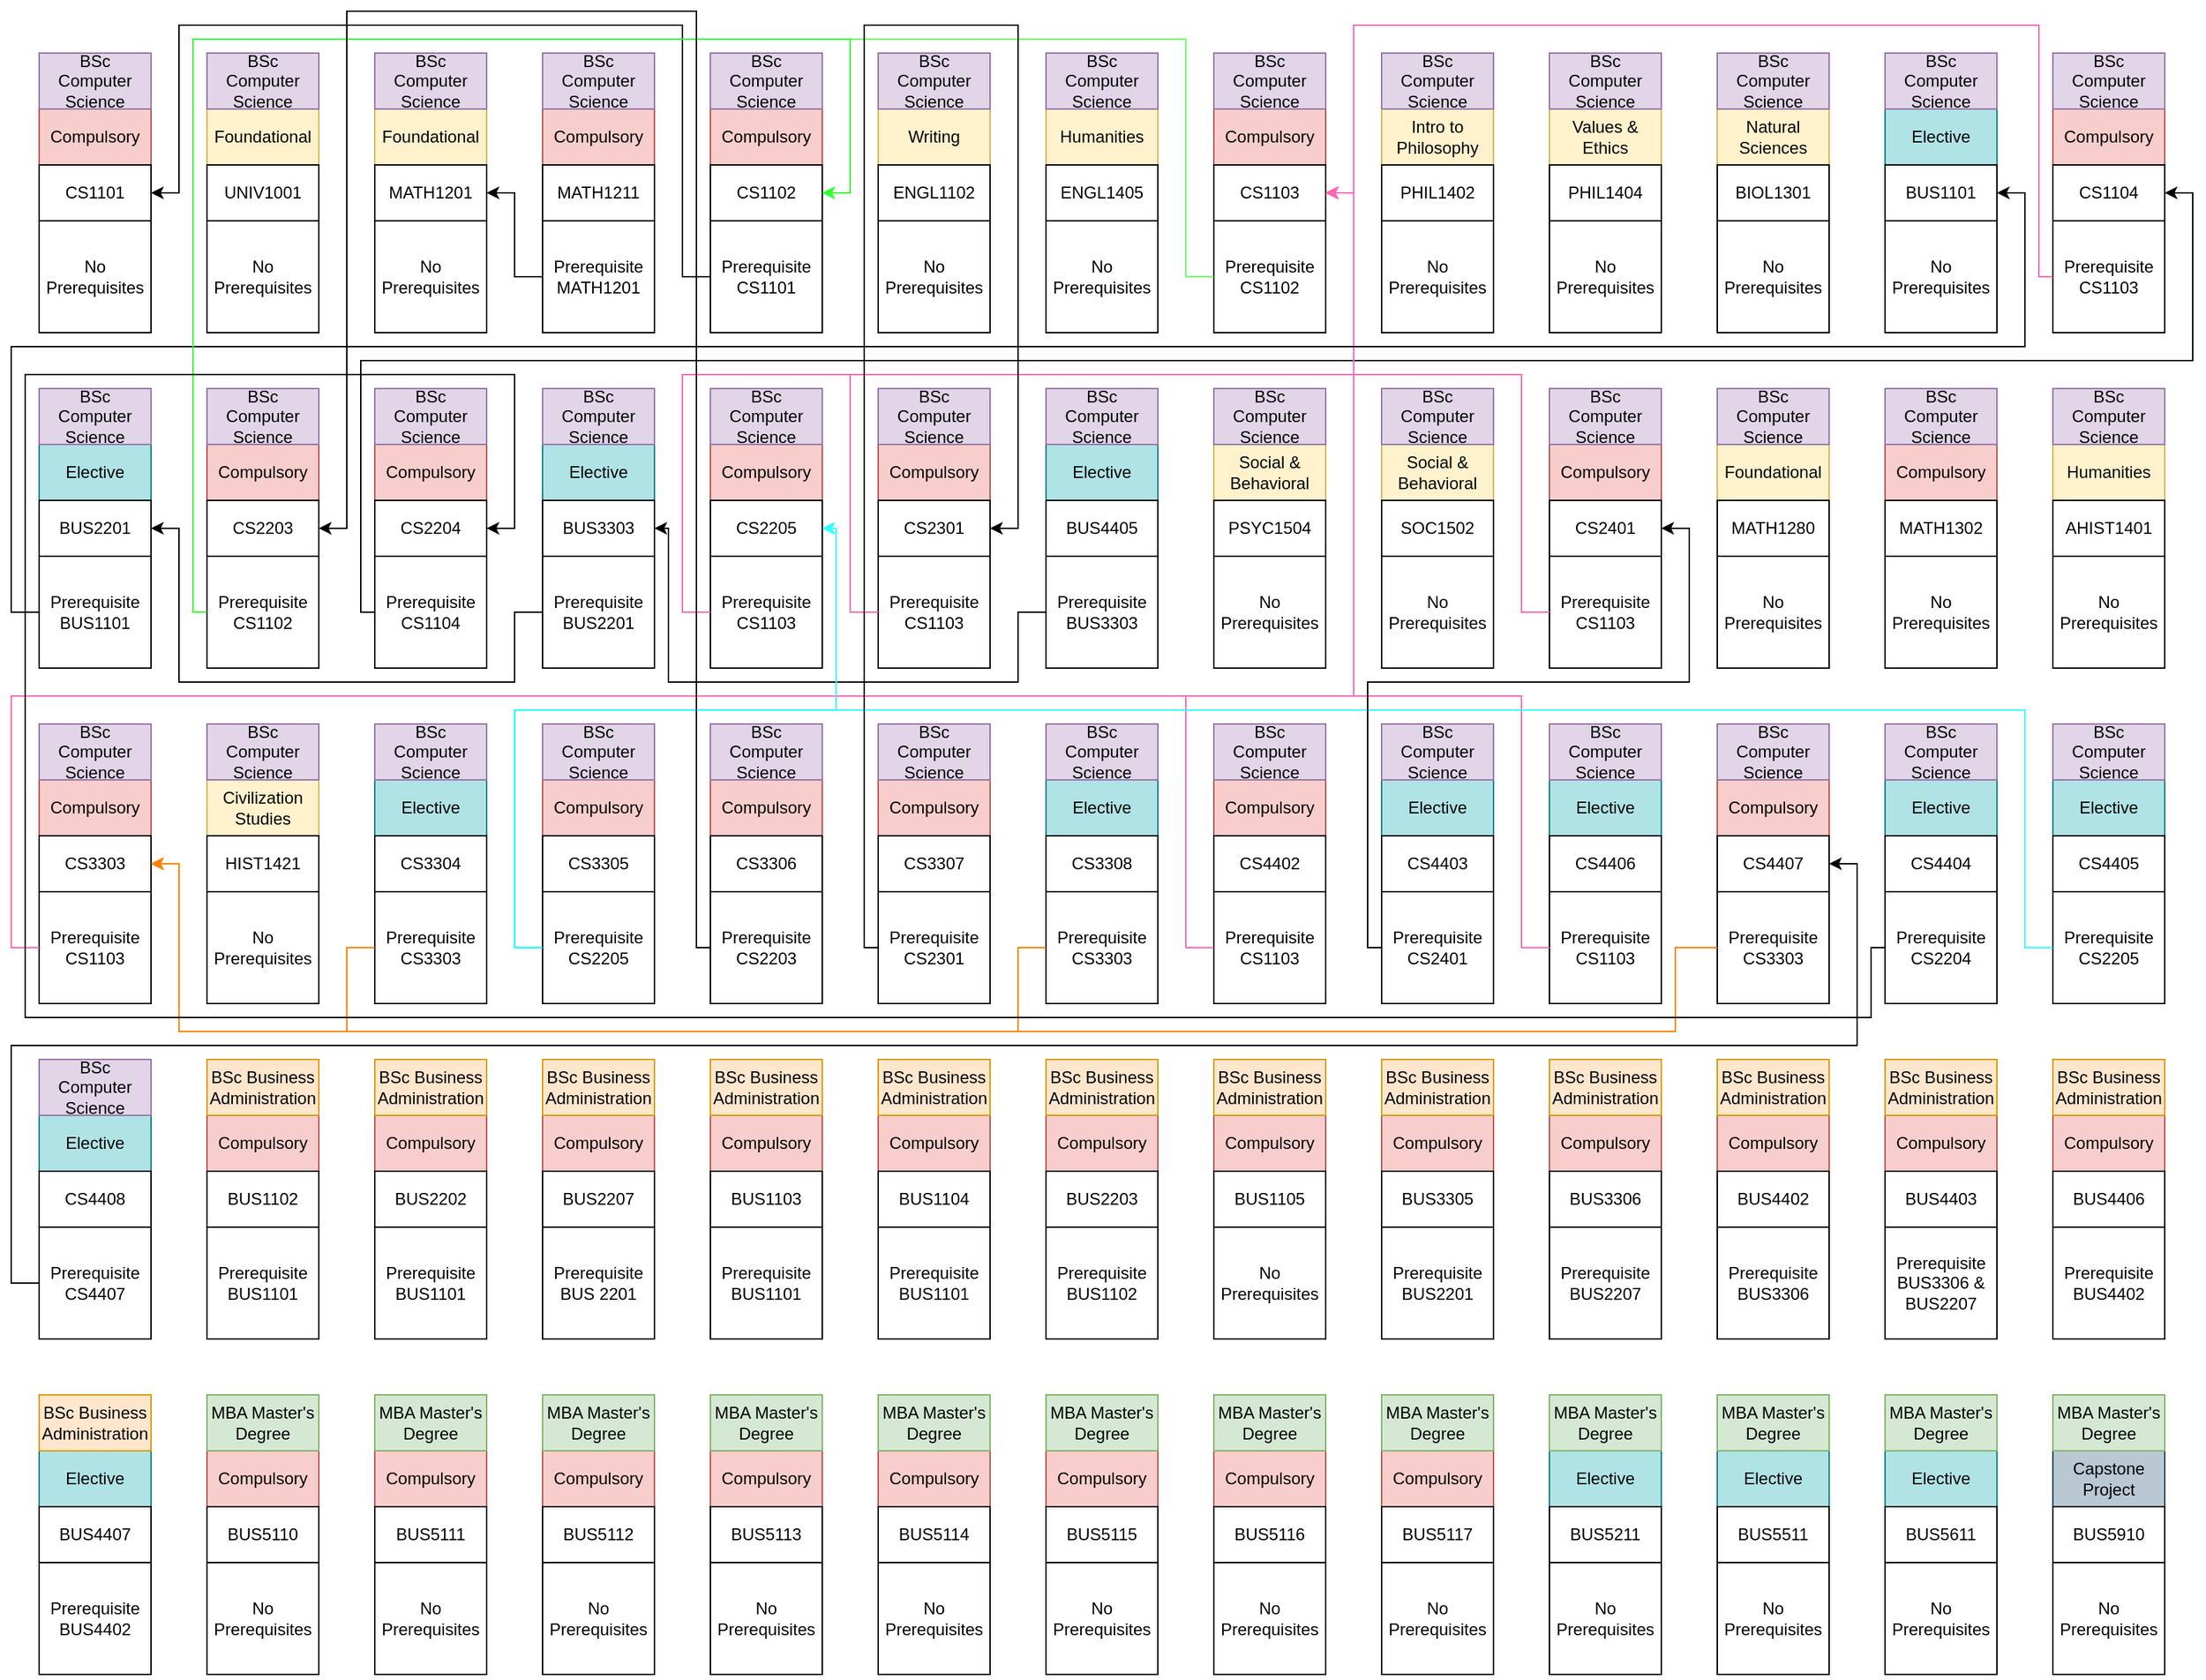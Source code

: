 <mxfile version="13.9.9" type="device"><diagram id="o7pH5vQEAhSo_3gLfWh7" name="Page-1"><mxGraphModel dx="2322" dy="1508" grid="1" gridSize="10" guides="1" tooltips="1" connect="1" arrows="1" fold="1" page="0" pageScale="1" pageWidth="827" pageHeight="1169" math="0" shadow="0"><root><mxCell id="0"/><mxCell id="1" parent="0"/><mxCell id="wjSSadY7pU_wfBzS2PU_-7" value="" style="group" vertex="1" connectable="0" parent="1"><mxGeometry y="-120" width="80" height="200" as="geometry"/></mxCell><mxCell id="wjSSadY7pU_wfBzS2PU_-2" value="Foundational" style="rounded=0;whiteSpace=wrap;html=1;fillColor=#fff2cc;strokeColor=#d6b656;" vertex="1" parent="wjSSadY7pU_wfBzS2PU_-7"><mxGeometry y="40" width="80" height="40" as="geometry"/></mxCell><mxCell id="wjSSadY7pU_wfBzS2PU_-4" value="MATH1201" style="rounded=0;whiteSpace=wrap;html=1;" vertex="1" parent="wjSSadY7pU_wfBzS2PU_-7"><mxGeometry y="80" width="80" height="40" as="geometry"/></mxCell><mxCell id="wjSSadY7pU_wfBzS2PU_-5" value="&#10;&#10;&lt;span style=&quot;color: rgb(0, 0, 0); font-family: helvetica; font-size: 12px; font-style: normal; font-weight: 400; letter-spacing: normal; text-align: center; text-indent: 0px; text-transform: none; word-spacing: 0px; background-color: rgb(255, 255, 255); display: inline; float: none;&quot;&gt;No Prerequisites&lt;/span&gt;&#10;&#10;" style="whiteSpace=wrap;html=1;aspect=fixed;" vertex="1" parent="wjSSadY7pU_wfBzS2PU_-7"><mxGeometry y="120" width="80" height="80" as="geometry"/></mxCell><mxCell id="wjSSadY7pU_wfBzS2PU_-6" value="&#10;&#10;&lt;span style=&quot;color: rgb(0, 0, 0); font-family: helvetica; font-size: 12px; font-style: normal; font-weight: 400; letter-spacing: normal; text-align: center; text-indent: 0px; text-transform: none; word-spacing: 0px; display: inline; float: none;&quot;&gt;BSc Computer Science&lt;/span&gt;&#10;&#10;" style="rounded=0;whiteSpace=wrap;html=1;fillColor=#e1d5e7;strokeColor=#9673a6;labelBackgroundColor=none;" vertex="1" parent="wjSSadY7pU_wfBzS2PU_-7"><mxGeometry width="80" height="40" as="geometry"/></mxCell><mxCell id="wjSSadY7pU_wfBzS2PU_-8" value="" style="group" vertex="1" connectable="0" parent="1"><mxGeometry x="120" y="-120" width="80" height="200" as="geometry"/></mxCell><mxCell id="wjSSadY7pU_wfBzS2PU_-9" value="&#10;&#10;&lt;span style=&quot;color: rgb(0, 0, 0); font-family: helvetica; font-size: 12px; font-style: normal; font-weight: 400; letter-spacing: normal; text-align: center; text-indent: 0px; text-transform: none; word-spacing: 0px; display: inline; float: none;&quot;&gt;Compulsory&lt;/span&gt;&#10;&#10;" style="rounded=0;whiteSpace=wrap;html=1;fillColor=#f8cecc;strokeColor=#b85450;labelBackgroundColor=none;" vertex="1" parent="wjSSadY7pU_wfBzS2PU_-8"><mxGeometry y="40" width="80" height="40" as="geometry"/></mxCell><mxCell id="wjSSadY7pU_wfBzS2PU_-10" value="MATH1211" style="rounded=0;whiteSpace=wrap;html=1;" vertex="1" parent="wjSSadY7pU_wfBzS2PU_-8"><mxGeometry y="80" width="80" height="40" as="geometry"/></mxCell><mxCell id="wjSSadY7pU_wfBzS2PU_-11" value="Prerequisite MATH1201" style="whiteSpace=wrap;html=1;aspect=fixed;" vertex="1" parent="wjSSadY7pU_wfBzS2PU_-8"><mxGeometry y="120" width="80" height="80" as="geometry"/></mxCell><mxCell id="wjSSadY7pU_wfBzS2PU_-12" value="&#10;&#10;&lt;span style=&quot;color: rgb(0, 0, 0); font-family: helvetica; font-size: 12px; font-style: normal; font-weight: 400; letter-spacing: normal; text-align: center; text-indent: 0px; text-transform: none; word-spacing: 0px; display: inline; float: none;&quot;&gt;BSc Computer Science&lt;/span&gt;&#10;&#10;" style="rounded=0;whiteSpace=wrap;html=1;fillColor=#e1d5e7;strokeColor=#9673a6;labelBackgroundColor=none;" vertex="1" parent="wjSSadY7pU_wfBzS2PU_-8"><mxGeometry width="80" height="40" as="geometry"/></mxCell><mxCell id="wjSSadY7pU_wfBzS2PU_-13" value="" style="group" vertex="1" connectable="0" parent="1"><mxGeometry x="240" y="-120" width="80" height="200" as="geometry"/></mxCell><mxCell id="wjSSadY7pU_wfBzS2PU_-14" value="&lt;span&gt;Compulsory&lt;/span&gt;" style="rounded=0;whiteSpace=wrap;html=1;fillColor=#f8cecc;strokeColor=#b85450;" vertex="1" parent="wjSSadY7pU_wfBzS2PU_-13"><mxGeometry y="40" width="80" height="40" as="geometry"/></mxCell><mxCell id="wjSSadY7pU_wfBzS2PU_-15" value="CS1102" style="rounded=0;whiteSpace=wrap;html=1;" vertex="1" parent="wjSSadY7pU_wfBzS2PU_-13"><mxGeometry y="80" width="80" height="40" as="geometry"/></mxCell><mxCell id="wjSSadY7pU_wfBzS2PU_-16" value="Prerequisite CS1101" style="whiteSpace=wrap;html=1;aspect=fixed;" vertex="1" parent="wjSSadY7pU_wfBzS2PU_-13"><mxGeometry y="120" width="80" height="80" as="geometry"/></mxCell><mxCell id="wjSSadY7pU_wfBzS2PU_-17" value="&lt;span&gt;BSc Computer Science&lt;/span&gt;" style="rounded=0;whiteSpace=wrap;html=1;fillColor=#e1d5e7;strokeColor=#9673a6;" vertex="1" parent="wjSSadY7pU_wfBzS2PU_-13"><mxGeometry width="80" height="40" as="geometry"/></mxCell><mxCell id="wjSSadY7pU_wfBzS2PU_-18" value="" style="group" vertex="1" connectable="0" parent="1"><mxGeometry x="360" y="-120" width="80" height="200" as="geometry"/></mxCell><mxCell id="wjSSadY7pU_wfBzS2PU_-19" value="Writing" style="rounded=0;whiteSpace=wrap;html=1;fillColor=#fff2cc;strokeColor=#d6b656;" vertex="1" parent="wjSSadY7pU_wfBzS2PU_-18"><mxGeometry y="40" width="80" height="40" as="geometry"/></mxCell><mxCell id="wjSSadY7pU_wfBzS2PU_-20" value="ENGL1102" style="rounded=0;whiteSpace=wrap;html=1;" vertex="1" parent="wjSSadY7pU_wfBzS2PU_-18"><mxGeometry y="80" width="80" height="40" as="geometry"/></mxCell><mxCell id="wjSSadY7pU_wfBzS2PU_-21" value="&lt;span&gt;No Prerequisites&lt;/span&gt;" style="whiteSpace=wrap;html=1;aspect=fixed;" vertex="1" parent="wjSSadY7pU_wfBzS2PU_-18"><mxGeometry y="120" width="80" height="80" as="geometry"/></mxCell><mxCell id="wjSSadY7pU_wfBzS2PU_-22" value="&#10;&#10;&lt;span style=&quot;color: rgb(0, 0, 0); font-family: helvetica; font-size: 12px; font-style: normal; font-weight: 400; letter-spacing: normal; text-align: center; text-indent: 0px; text-transform: none; word-spacing: 0px; display: inline; float: none;&quot;&gt;BSc Computer Science&lt;/span&gt;&#10;&#10;" style="rounded=0;whiteSpace=wrap;html=1;fillColor=#e1d5e7;strokeColor=#9673a6;labelBackgroundColor=none;" vertex="1" parent="wjSSadY7pU_wfBzS2PU_-18"><mxGeometry width="80" height="40" as="geometry"/></mxCell><mxCell id="wjSSadY7pU_wfBzS2PU_-23" value="" style="group" vertex="1" connectable="0" parent="1"><mxGeometry x="480" y="-120" width="80" height="200" as="geometry"/></mxCell><mxCell id="wjSSadY7pU_wfBzS2PU_-24" value="Humanities" style="rounded=0;whiteSpace=wrap;html=1;fillColor=#fff2cc;strokeColor=#d6b656;" vertex="1" parent="wjSSadY7pU_wfBzS2PU_-23"><mxGeometry y="40" width="80" height="40" as="geometry"/></mxCell><mxCell id="wjSSadY7pU_wfBzS2PU_-25" value="ENGL1405" style="rounded=0;whiteSpace=wrap;html=1;" vertex="1" parent="wjSSadY7pU_wfBzS2PU_-23"><mxGeometry y="80" width="80" height="40" as="geometry"/></mxCell><mxCell id="wjSSadY7pU_wfBzS2PU_-26" value="&lt;span&gt;No Prerequisites&lt;/span&gt;" style="whiteSpace=wrap;html=1;aspect=fixed;" vertex="1" parent="wjSSadY7pU_wfBzS2PU_-23"><mxGeometry y="120" width="80" height="80" as="geometry"/></mxCell><mxCell id="wjSSadY7pU_wfBzS2PU_-27" value="&#10;&#10;&lt;span style=&quot;color: rgb(0, 0, 0); font-family: helvetica; font-size: 12px; font-style: normal; font-weight: 400; letter-spacing: normal; text-align: center; text-indent: 0px; text-transform: none; word-spacing: 0px; display: inline; float: none;&quot;&gt;BSc Computer Science&lt;/span&gt;&#10;&#10;" style="rounded=0;whiteSpace=wrap;html=1;fillColor=#e1d5e7;strokeColor=#9673a6;labelBackgroundColor=none;" vertex="1" parent="wjSSadY7pU_wfBzS2PU_-23"><mxGeometry width="80" height="40" as="geometry"/></mxCell><mxCell id="wjSSadY7pU_wfBzS2PU_-28" value="" style="group" vertex="1" connectable="0" parent="1"><mxGeometry x="600" y="-120" width="80" height="200" as="geometry"/></mxCell><mxCell id="wjSSadY7pU_wfBzS2PU_-29" value="&#10;&#10;&lt;span style=&quot;color: rgb(0, 0, 0); font-family: helvetica; font-size: 12px; font-style: normal; font-weight: 400; letter-spacing: normal; text-align: center; text-indent: 0px; text-transform: none; word-spacing: 0px; display: inline; float: none;&quot;&gt;Compulsory&lt;/span&gt;&#10;&#10;" style="rounded=0;whiteSpace=wrap;html=1;fillColor=#f8cecc;strokeColor=#b85450;labelBackgroundColor=none;" vertex="1" parent="wjSSadY7pU_wfBzS2PU_-28"><mxGeometry y="40" width="80" height="40" as="geometry"/></mxCell><mxCell id="wjSSadY7pU_wfBzS2PU_-30" value="CS1103" style="rounded=0;whiteSpace=wrap;html=1;" vertex="1" parent="wjSSadY7pU_wfBzS2PU_-28"><mxGeometry y="80" width="80" height="40" as="geometry"/></mxCell><mxCell id="wjSSadY7pU_wfBzS2PU_-31" value="Prerequisite CS1102" style="whiteSpace=wrap;html=1;aspect=fixed;" vertex="1" parent="wjSSadY7pU_wfBzS2PU_-28"><mxGeometry y="120" width="80" height="80" as="geometry"/></mxCell><mxCell id="wjSSadY7pU_wfBzS2PU_-32" value="&lt;span&gt;BSc Computer Science&lt;/span&gt;" style="rounded=0;whiteSpace=wrap;html=1;fillColor=#e1d5e7;strokeColor=#9673a6;" vertex="1" parent="wjSSadY7pU_wfBzS2PU_-28"><mxGeometry width="80" height="40" as="geometry"/></mxCell><mxCell id="wjSSadY7pU_wfBzS2PU_-33" value="" style="group" vertex="1" connectable="0" parent="1"><mxGeometry x="-120" y="-120" width="80" height="200" as="geometry"/></mxCell><mxCell id="wjSSadY7pU_wfBzS2PU_-34" value="Foundational" style="rounded=0;whiteSpace=wrap;html=1;fillColor=#fff2cc;strokeColor=#d6b656;" vertex="1" parent="wjSSadY7pU_wfBzS2PU_-33"><mxGeometry y="40" width="80" height="40" as="geometry"/></mxCell><mxCell id="wjSSadY7pU_wfBzS2PU_-35" value="UNIV1001" style="rounded=0;whiteSpace=wrap;html=1;" vertex="1" parent="wjSSadY7pU_wfBzS2PU_-33"><mxGeometry y="80" width="80" height="40" as="geometry"/></mxCell><mxCell id="wjSSadY7pU_wfBzS2PU_-36" value="&#10;&#10;&lt;span style=&quot;color: rgb(0, 0, 0); font-family: helvetica; font-size: 12px; font-style: normal; font-weight: 400; letter-spacing: normal; text-align: center; text-indent: 0px; text-transform: none; word-spacing: 0px; background-color: rgb(255, 255, 255); display: inline; float: none;&quot;&gt;No Prerequisites&lt;/span&gt;&#10;&#10;" style="whiteSpace=wrap;html=1;aspect=fixed;" vertex="1" parent="wjSSadY7pU_wfBzS2PU_-33"><mxGeometry y="120" width="80" height="80" as="geometry"/></mxCell><mxCell id="wjSSadY7pU_wfBzS2PU_-37" value="&#10;&#10;&lt;span style=&quot;color: rgb(0, 0, 0); font-family: helvetica; font-size: 12px; font-style: normal; font-weight: 400; letter-spacing: normal; text-align: center; text-indent: 0px; text-transform: none; word-spacing: 0px; display: inline; float: none;&quot;&gt;BSc Computer Science&lt;/span&gt;&#10;&#10;" style="rounded=0;whiteSpace=wrap;html=1;fillColor=#e1d5e7;strokeColor=#9673a6;labelBackgroundColor=none;" vertex="1" parent="wjSSadY7pU_wfBzS2PU_-33"><mxGeometry width="80" height="40" as="geometry"/></mxCell><mxCell id="wjSSadY7pU_wfBzS2PU_-38" value="" style="group" vertex="1" connectable="0" parent="1"><mxGeometry x="720" y="-120" width="80" height="200" as="geometry"/></mxCell><mxCell id="wjSSadY7pU_wfBzS2PU_-39" value="Intro to Philosophy" style="rounded=0;whiteSpace=wrap;html=1;fillColor=#fff2cc;strokeColor=#d6b656;" vertex="1" parent="wjSSadY7pU_wfBzS2PU_-38"><mxGeometry y="40" width="80" height="40" as="geometry"/></mxCell><mxCell id="wjSSadY7pU_wfBzS2PU_-40" value="PHIL1402" style="rounded=0;whiteSpace=wrap;html=1;" vertex="1" parent="wjSSadY7pU_wfBzS2PU_-38"><mxGeometry y="80" width="80" height="40" as="geometry"/></mxCell><mxCell id="wjSSadY7pU_wfBzS2PU_-41" value="&lt;span&gt;No Prerequisites&lt;/span&gt;" style="whiteSpace=wrap;html=1;aspect=fixed;" vertex="1" parent="wjSSadY7pU_wfBzS2PU_-38"><mxGeometry y="120" width="80" height="80" as="geometry"/></mxCell><mxCell id="wjSSadY7pU_wfBzS2PU_-42" value="&#10;&#10;&lt;span style=&quot;color: rgb(0, 0, 0); font-family: helvetica; font-size: 12px; font-style: normal; font-weight: 400; letter-spacing: normal; text-align: center; text-indent: 0px; text-transform: none; word-spacing: 0px; display: inline; float: none;&quot;&gt;BSc Computer Science&lt;/span&gt;&#10;&#10;" style="rounded=0;whiteSpace=wrap;html=1;fillColor=#e1d5e7;strokeColor=#9673a6;labelBackgroundColor=none;" vertex="1" parent="wjSSadY7pU_wfBzS2PU_-38"><mxGeometry width="80" height="40" as="geometry"/></mxCell><mxCell id="wjSSadY7pU_wfBzS2PU_-43" value="" style="group" vertex="1" connectable="0" parent="1"><mxGeometry x="840" y="-120" width="80" height="200" as="geometry"/></mxCell><mxCell id="wjSSadY7pU_wfBzS2PU_-44" value="Values &amp;amp; Ethics" style="rounded=0;whiteSpace=wrap;html=1;fillColor=#fff2cc;strokeColor=#d6b656;" vertex="1" parent="wjSSadY7pU_wfBzS2PU_-43"><mxGeometry y="40" width="80" height="40" as="geometry"/></mxCell><mxCell id="wjSSadY7pU_wfBzS2PU_-45" value="PHIL1404" style="rounded=0;whiteSpace=wrap;html=1;" vertex="1" parent="wjSSadY7pU_wfBzS2PU_-43"><mxGeometry y="80" width="80" height="40" as="geometry"/></mxCell><mxCell id="wjSSadY7pU_wfBzS2PU_-46" value="&lt;span&gt;No Prerequisites&lt;/span&gt;" style="whiteSpace=wrap;html=1;aspect=fixed;" vertex="1" parent="wjSSadY7pU_wfBzS2PU_-43"><mxGeometry y="120" width="80" height="80" as="geometry"/></mxCell><mxCell id="wjSSadY7pU_wfBzS2PU_-47" value="&#10;&#10;&lt;span style=&quot;color: rgb(0, 0, 0); font-family: helvetica; font-size: 12px; font-style: normal; font-weight: 400; letter-spacing: normal; text-align: center; text-indent: 0px; text-transform: none; word-spacing: 0px; display: inline; float: none;&quot;&gt;BSc Computer Science&lt;/span&gt;&#10;&#10;" style="rounded=0;whiteSpace=wrap;html=1;fillColor=#e1d5e7;strokeColor=#9673a6;labelBackgroundColor=none;" vertex="1" parent="wjSSadY7pU_wfBzS2PU_-43"><mxGeometry width="80" height="40" as="geometry"/></mxCell><mxCell id="wjSSadY7pU_wfBzS2PU_-48" value="" style="group" vertex="1" connectable="0" parent="1"><mxGeometry x="960" y="-120" width="80" height="200" as="geometry"/></mxCell><mxCell id="wjSSadY7pU_wfBzS2PU_-49" value="Natural Sciences" style="rounded=0;whiteSpace=wrap;html=1;fillColor=#fff2cc;strokeColor=#d6b656;" vertex="1" parent="wjSSadY7pU_wfBzS2PU_-48"><mxGeometry y="40" width="80" height="40" as="geometry"/></mxCell><mxCell id="wjSSadY7pU_wfBzS2PU_-50" value="BIOL1301" style="rounded=0;whiteSpace=wrap;html=1;" vertex="1" parent="wjSSadY7pU_wfBzS2PU_-48"><mxGeometry y="80" width="80" height="40" as="geometry"/></mxCell><mxCell id="wjSSadY7pU_wfBzS2PU_-51" value="&lt;span&gt;No Prerequisites&lt;/span&gt;" style="whiteSpace=wrap;html=1;aspect=fixed;" vertex="1" parent="wjSSadY7pU_wfBzS2PU_-48"><mxGeometry y="120" width="80" height="80" as="geometry"/></mxCell><mxCell id="wjSSadY7pU_wfBzS2PU_-52" value="&#10;&#10;&lt;span style=&quot;color: rgb(0, 0, 0); font-family: helvetica; font-size: 12px; font-style: normal; font-weight: 400; letter-spacing: normal; text-align: center; text-indent: 0px; text-transform: none; word-spacing: 0px; display: inline; float: none;&quot;&gt;BSc Computer Science&lt;/span&gt;&#10;&#10;" style="rounded=0;whiteSpace=wrap;html=1;fillColor=#e1d5e7;strokeColor=#9673a6;labelBackgroundColor=none;" vertex="1" parent="wjSSadY7pU_wfBzS2PU_-48"><mxGeometry width="80" height="40" as="geometry"/></mxCell><mxCell id="wjSSadY7pU_wfBzS2PU_-53" value="" style="group" vertex="1" connectable="0" parent="1"><mxGeometry x="1080" y="-120" width="80" height="200" as="geometry"/></mxCell><mxCell id="wjSSadY7pU_wfBzS2PU_-54" value="Elective" style="rounded=0;whiteSpace=wrap;html=1;fillColor=#b0e3e6;strokeColor=#0e8088;" vertex="1" parent="wjSSadY7pU_wfBzS2PU_-53"><mxGeometry y="40" width="80" height="40" as="geometry"/></mxCell><mxCell id="wjSSadY7pU_wfBzS2PU_-55" value="BUS1101" style="rounded=0;whiteSpace=wrap;html=1;" vertex="1" parent="wjSSadY7pU_wfBzS2PU_-53"><mxGeometry y="80" width="80" height="40" as="geometry"/></mxCell><mxCell id="wjSSadY7pU_wfBzS2PU_-56" value="&lt;span&gt;No Prerequisites&lt;/span&gt;" style="whiteSpace=wrap;html=1;aspect=fixed;" vertex="1" parent="wjSSadY7pU_wfBzS2PU_-53"><mxGeometry y="120" width="80" height="80" as="geometry"/></mxCell><mxCell id="wjSSadY7pU_wfBzS2PU_-57" value="&lt;span&gt;BSc Computer Science&lt;/span&gt;" style="rounded=0;whiteSpace=wrap;html=1;fillColor=#e1d5e7;strokeColor=#9673a6;" vertex="1" parent="wjSSadY7pU_wfBzS2PU_-53"><mxGeometry width="80" height="40" as="geometry"/></mxCell><mxCell id="wjSSadY7pU_wfBzS2PU_-58" value="" style="group" vertex="1" connectable="0" parent="1"><mxGeometry x="1200" y="-120" width="80" height="200" as="geometry"/></mxCell><mxCell id="wjSSadY7pU_wfBzS2PU_-59" value="&lt;span&gt;Compulsory&lt;/span&gt;" style="rounded=0;whiteSpace=wrap;html=1;fillColor=#f8cecc;strokeColor=#b85450;" vertex="1" parent="wjSSadY7pU_wfBzS2PU_-58"><mxGeometry y="40" width="80" height="40" as="geometry"/></mxCell><mxCell id="wjSSadY7pU_wfBzS2PU_-60" value="CS1104" style="rounded=0;whiteSpace=wrap;html=1;" vertex="1" parent="wjSSadY7pU_wfBzS2PU_-58"><mxGeometry y="80" width="80" height="40" as="geometry"/></mxCell><mxCell id="wjSSadY7pU_wfBzS2PU_-61" value="Prerequisite CS1103" style="whiteSpace=wrap;html=1;aspect=fixed;" vertex="1" parent="wjSSadY7pU_wfBzS2PU_-58"><mxGeometry y="120" width="80" height="80" as="geometry"/></mxCell><mxCell id="wjSSadY7pU_wfBzS2PU_-62" value="&lt;span&gt;BSc Computer Science&lt;/span&gt;" style="rounded=0;whiteSpace=wrap;html=1;fillColor=#e1d5e7;strokeColor=#9673a6;" vertex="1" parent="wjSSadY7pU_wfBzS2PU_-58"><mxGeometry width="80" height="40" as="geometry"/></mxCell><mxCell id="wjSSadY7pU_wfBzS2PU_-63" value="" style="group" vertex="1" connectable="0" parent="1"><mxGeometry x="-120" y="120" width="80" height="200" as="geometry"/></mxCell><mxCell id="wjSSadY7pU_wfBzS2PU_-64" value="&#10;&#10;&lt;span style=&quot;color: rgb(0, 0, 0); font-family: helvetica; font-size: 12px; font-style: normal; font-weight: 400; letter-spacing: normal; text-align: center; text-indent: 0px; text-transform: none; word-spacing: 0px; display: inline; float: none;&quot;&gt;Compulsory&lt;/span&gt;&#10;&#10;" style="rounded=0;whiteSpace=wrap;html=1;fillColor=#f8cecc;strokeColor=#b85450;labelBackgroundColor=none;" vertex="1" parent="wjSSadY7pU_wfBzS2PU_-63"><mxGeometry y="40" width="80" height="40" as="geometry"/></mxCell><mxCell id="wjSSadY7pU_wfBzS2PU_-65" value="CS2203" style="rounded=0;whiteSpace=wrap;html=1;" vertex="1" parent="wjSSadY7pU_wfBzS2PU_-63"><mxGeometry y="80" width="80" height="40" as="geometry"/></mxCell><mxCell id="wjSSadY7pU_wfBzS2PU_-66" value="Prerequisite CS1102" style="whiteSpace=wrap;html=1;aspect=fixed;" vertex="1" parent="wjSSadY7pU_wfBzS2PU_-63"><mxGeometry y="120" width="80" height="80" as="geometry"/></mxCell><mxCell id="wjSSadY7pU_wfBzS2PU_-67" value="&#10;&#10;&lt;span style=&quot;color: rgb(0, 0, 0); font-family: helvetica; font-size: 12px; font-style: normal; font-weight: 400; letter-spacing: normal; text-align: center; text-indent: 0px; text-transform: none; word-spacing: 0px; display: inline; float: none;&quot;&gt;BSc Computer Science&lt;/span&gt;&#10;&#10;" style="rounded=0;whiteSpace=wrap;html=1;fillColor=#e1d5e7;strokeColor=#9673a6;labelBackgroundColor=none;" vertex="1" parent="wjSSadY7pU_wfBzS2PU_-63"><mxGeometry width="80" height="40" as="geometry"/></mxCell><mxCell id="wjSSadY7pU_wfBzS2PU_-68" value="" style="group" vertex="1" connectable="0" parent="1"><mxGeometry y="120" width="80" height="200" as="geometry"/></mxCell><mxCell id="wjSSadY7pU_wfBzS2PU_-69" value="&#10;&#10;&lt;span style=&quot;color: rgb(0, 0, 0); font-family: helvetica; font-size: 12px; font-style: normal; font-weight: 400; letter-spacing: normal; text-align: center; text-indent: 0px; text-transform: none; word-spacing: 0px; display: inline; float: none;&quot;&gt;Compulsory&lt;/span&gt;&#10;&#10;" style="rounded=0;whiteSpace=wrap;html=1;fillColor=#f8cecc;strokeColor=#b85450;labelBackgroundColor=none;" vertex="1" parent="wjSSadY7pU_wfBzS2PU_-68"><mxGeometry y="40" width="80" height="40" as="geometry"/></mxCell><mxCell id="wjSSadY7pU_wfBzS2PU_-70" value="CS2204" style="rounded=0;whiteSpace=wrap;html=1;" vertex="1" parent="wjSSadY7pU_wfBzS2PU_-68"><mxGeometry y="80" width="80" height="40" as="geometry"/></mxCell><mxCell id="wjSSadY7pU_wfBzS2PU_-71" value="Prerequisite CS1104" style="whiteSpace=wrap;html=1;aspect=fixed;" vertex="1" parent="wjSSadY7pU_wfBzS2PU_-68"><mxGeometry y="120" width="80" height="80" as="geometry"/></mxCell><mxCell id="wjSSadY7pU_wfBzS2PU_-72" value="&#10;&#10;&lt;span style=&quot;color: rgb(0, 0, 0); font-family: helvetica; font-size: 12px; font-style: normal; font-weight: 400; letter-spacing: normal; text-align: center; text-indent: 0px; text-transform: none; word-spacing: 0px; display: inline; float: none;&quot;&gt;BSc Computer Science&lt;/span&gt;&#10;&#10;" style="rounded=0;whiteSpace=wrap;html=1;fillColor=#e1d5e7;strokeColor=#9673a6;labelBackgroundColor=none;" vertex="1" parent="wjSSadY7pU_wfBzS2PU_-68"><mxGeometry width="80" height="40" as="geometry"/></mxCell><mxCell id="wjSSadY7pU_wfBzS2PU_-73" value="" style="group" vertex="1" connectable="0" parent="1"><mxGeometry x="120" y="120" width="80" height="200" as="geometry"/></mxCell><mxCell id="wjSSadY7pU_wfBzS2PU_-74" value="Elective" style="rounded=0;whiteSpace=wrap;html=1;fillColor=#b0e3e6;strokeColor=#0e8088;" vertex="1" parent="wjSSadY7pU_wfBzS2PU_-73"><mxGeometry y="40" width="80" height="40" as="geometry"/></mxCell><mxCell id="wjSSadY7pU_wfBzS2PU_-75" value="BUS3303" style="rounded=0;whiteSpace=wrap;html=1;" vertex="1" parent="wjSSadY7pU_wfBzS2PU_-73"><mxGeometry y="80" width="80" height="40" as="geometry"/></mxCell><mxCell id="wjSSadY7pU_wfBzS2PU_-76" value="Prerequisite BUS2201" style="whiteSpace=wrap;html=1;aspect=fixed;" vertex="1" parent="wjSSadY7pU_wfBzS2PU_-73"><mxGeometry y="120" width="80" height="80" as="geometry"/></mxCell><mxCell id="wjSSadY7pU_wfBzS2PU_-77" value="&#10;&#10;&lt;span style=&quot;color: rgb(0, 0, 0); font-family: helvetica; font-size: 12px; font-style: normal; font-weight: 400; letter-spacing: normal; text-align: center; text-indent: 0px; text-transform: none; word-spacing: 0px; display: inline; float: none;&quot;&gt;BSc Computer Science&lt;/span&gt;&#10;&#10;" style="rounded=0;whiteSpace=wrap;html=1;fillColor=#e1d5e7;strokeColor=#9673a6;labelBackgroundColor=none;" vertex="1" parent="wjSSadY7pU_wfBzS2PU_-73"><mxGeometry width="80" height="40" as="geometry"/></mxCell><mxCell id="wjSSadY7pU_wfBzS2PU_-78" value="" style="group" vertex="1" connectable="0" parent="1"><mxGeometry x="240" y="120" width="80" height="200" as="geometry"/></mxCell><mxCell id="wjSSadY7pU_wfBzS2PU_-79" value="&#10;&#10;&lt;span style=&quot;color: rgb(0, 0, 0); font-family: helvetica; font-size: 12px; font-style: normal; font-weight: 400; letter-spacing: normal; text-align: center; text-indent: 0px; text-transform: none; word-spacing: 0px; display: inline; float: none;&quot;&gt;Compulsory&lt;/span&gt;&#10;&#10;" style="rounded=0;whiteSpace=wrap;html=1;fillColor=#f8cecc;strokeColor=#b85450;labelBackgroundColor=none;" vertex="1" parent="wjSSadY7pU_wfBzS2PU_-78"><mxGeometry y="40" width="80" height="40" as="geometry"/></mxCell><mxCell id="wjSSadY7pU_wfBzS2PU_-80" value="CS2205" style="rounded=0;whiteSpace=wrap;html=1;" vertex="1" parent="wjSSadY7pU_wfBzS2PU_-78"><mxGeometry y="80" width="80" height="40" as="geometry"/></mxCell><mxCell id="wjSSadY7pU_wfBzS2PU_-81" value="Prerequisite CS1103" style="whiteSpace=wrap;html=1;aspect=fixed;" vertex="1" parent="wjSSadY7pU_wfBzS2PU_-78"><mxGeometry y="120" width="80" height="80" as="geometry"/></mxCell><mxCell id="wjSSadY7pU_wfBzS2PU_-82" value="&lt;span&gt;BSc Computer Science&lt;/span&gt;" style="rounded=0;whiteSpace=wrap;html=1;fillColor=#e1d5e7;strokeColor=#9673a6;" vertex="1" parent="wjSSadY7pU_wfBzS2PU_-78"><mxGeometry width="80" height="40" as="geometry"/></mxCell><mxCell id="wjSSadY7pU_wfBzS2PU_-83" value="" style="group" vertex="1" connectable="0" parent="1"><mxGeometry x="360" y="120" width="80" height="200" as="geometry"/></mxCell><mxCell id="wjSSadY7pU_wfBzS2PU_-84" value="&#10;&#10;&lt;span style=&quot;color: rgb(0, 0, 0); font-family: helvetica; font-size: 12px; font-style: normal; font-weight: 400; letter-spacing: normal; text-align: center; text-indent: 0px; text-transform: none; word-spacing: 0px; display: inline; float: none;&quot;&gt;Compulsory&lt;/span&gt;&#10;&#10;" style="rounded=0;whiteSpace=wrap;html=1;fillColor=#f8cecc;strokeColor=#b85450;labelBackgroundColor=none;" vertex="1" parent="wjSSadY7pU_wfBzS2PU_-83"><mxGeometry y="40" width="80" height="40" as="geometry"/></mxCell><mxCell id="wjSSadY7pU_wfBzS2PU_-85" value="CS2301" style="rounded=0;whiteSpace=wrap;html=1;" vertex="1" parent="wjSSadY7pU_wfBzS2PU_-83"><mxGeometry y="80" width="80" height="40" as="geometry"/></mxCell><mxCell id="wjSSadY7pU_wfBzS2PU_-86" value="Prerequisite CS1103" style="whiteSpace=wrap;html=1;aspect=fixed;" vertex="1" parent="wjSSadY7pU_wfBzS2PU_-83"><mxGeometry y="120" width="80" height="80" as="geometry"/></mxCell><mxCell id="wjSSadY7pU_wfBzS2PU_-87" value="&#10;&#10;&lt;span style=&quot;color: rgb(0, 0, 0); font-family: helvetica; font-size: 12px; font-style: normal; font-weight: 400; letter-spacing: normal; text-align: center; text-indent: 0px; text-transform: none; word-spacing: 0px; display: inline; float: none;&quot;&gt;BSc Computer Science&lt;/span&gt;&#10;&#10;" style="rounded=0;whiteSpace=wrap;html=1;fillColor=#e1d5e7;strokeColor=#9673a6;labelBackgroundColor=none;" vertex="1" parent="wjSSadY7pU_wfBzS2PU_-83"><mxGeometry width="80" height="40" as="geometry"/></mxCell><mxCell id="wjSSadY7pU_wfBzS2PU_-88" value="" style="group" vertex="1" connectable="0" parent="1"><mxGeometry x="480" y="120" width="80" height="200" as="geometry"/></mxCell><mxCell id="wjSSadY7pU_wfBzS2PU_-89" value="Elective" style="rounded=0;whiteSpace=wrap;html=1;fillColor=#b0e3e6;strokeColor=#0e8088;" vertex="1" parent="wjSSadY7pU_wfBzS2PU_-88"><mxGeometry y="40" width="80" height="40" as="geometry"/></mxCell><mxCell id="wjSSadY7pU_wfBzS2PU_-90" value="BUS4405" style="rounded=0;whiteSpace=wrap;html=1;" vertex="1" parent="wjSSadY7pU_wfBzS2PU_-88"><mxGeometry y="80" width="80" height="40" as="geometry"/></mxCell><mxCell id="wjSSadY7pU_wfBzS2PU_-91" value="Prerequisite BUS3303" style="whiteSpace=wrap;html=1;aspect=fixed;" vertex="1" parent="wjSSadY7pU_wfBzS2PU_-88"><mxGeometry y="120" width="80" height="80" as="geometry"/></mxCell><mxCell id="wjSSadY7pU_wfBzS2PU_-92" value="&lt;span&gt;BSc Computer Science&lt;/span&gt;" style="rounded=0;whiteSpace=wrap;html=1;fillColor=#e1d5e7;strokeColor=#9673a6;" vertex="1" parent="wjSSadY7pU_wfBzS2PU_-88"><mxGeometry width="80" height="40" as="geometry"/></mxCell><mxCell id="wjSSadY7pU_wfBzS2PU_-93" value="" style="group" vertex="1" connectable="0" parent="1"><mxGeometry x="600" y="120" width="80" height="200" as="geometry"/></mxCell><mxCell id="wjSSadY7pU_wfBzS2PU_-94" value="Social &amp;amp; Behavioral" style="rounded=0;whiteSpace=wrap;html=1;fillColor=#fff2cc;strokeColor=#d6b656;" vertex="1" parent="wjSSadY7pU_wfBzS2PU_-93"><mxGeometry y="40" width="80" height="40" as="geometry"/></mxCell><mxCell id="wjSSadY7pU_wfBzS2PU_-95" value="PSYC1504" style="rounded=0;whiteSpace=wrap;html=1;" vertex="1" parent="wjSSadY7pU_wfBzS2PU_-93"><mxGeometry y="80" width="80" height="40" as="geometry"/></mxCell><mxCell id="wjSSadY7pU_wfBzS2PU_-96" value="&lt;span&gt;No Prerequisites&lt;/span&gt;" style="whiteSpace=wrap;html=1;aspect=fixed;" vertex="1" parent="wjSSadY7pU_wfBzS2PU_-93"><mxGeometry y="120" width="80" height="80" as="geometry"/></mxCell><mxCell id="wjSSadY7pU_wfBzS2PU_-97" value="&#10;&#10;&lt;span style=&quot;color: rgb(0, 0, 0); font-family: helvetica; font-size: 12px; font-style: normal; font-weight: 400; letter-spacing: normal; text-align: center; text-indent: 0px; text-transform: none; word-spacing: 0px; display: inline; float: none;&quot;&gt;BSc Computer Science&lt;/span&gt;&#10;&#10;" style="rounded=0;whiteSpace=wrap;html=1;fillColor=#e1d5e7;strokeColor=#9673a6;labelBackgroundColor=none;" vertex="1" parent="wjSSadY7pU_wfBzS2PU_-93"><mxGeometry width="80" height="40" as="geometry"/></mxCell><mxCell id="wjSSadY7pU_wfBzS2PU_-98" value="" style="group" vertex="1" connectable="0" parent="1"><mxGeometry x="720" y="120" width="80" height="200" as="geometry"/></mxCell><mxCell id="wjSSadY7pU_wfBzS2PU_-99" value="&#10;&#10;&lt;span style=&quot;color: rgb(0, 0, 0); font-family: helvetica; font-size: 12px; font-style: normal; font-weight: 400; letter-spacing: normal; text-align: center; text-indent: 0px; text-transform: none; word-spacing: 0px; display: inline; float: none;&quot;&gt;Social &amp;amp; Behavioral&lt;/span&gt;&#10;&#10;" style="rounded=0;whiteSpace=wrap;html=1;fillColor=#fff2cc;strokeColor=#d6b656;labelBackgroundColor=none;" vertex="1" parent="wjSSadY7pU_wfBzS2PU_-98"><mxGeometry y="40" width="80" height="40" as="geometry"/></mxCell><mxCell id="wjSSadY7pU_wfBzS2PU_-100" value="SOC1502" style="rounded=0;whiteSpace=wrap;html=1;" vertex="1" parent="wjSSadY7pU_wfBzS2PU_-98"><mxGeometry y="80" width="80" height="40" as="geometry"/></mxCell><mxCell id="wjSSadY7pU_wfBzS2PU_-101" value="&lt;span&gt;No Prerequisites&lt;/span&gt;" style="whiteSpace=wrap;html=1;aspect=fixed;" vertex="1" parent="wjSSadY7pU_wfBzS2PU_-98"><mxGeometry y="120" width="80" height="80" as="geometry"/></mxCell><mxCell id="wjSSadY7pU_wfBzS2PU_-102" value="&lt;span&gt;BSc Computer Science&lt;/span&gt;" style="rounded=0;whiteSpace=wrap;html=1;fillColor=#e1d5e7;strokeColor=#9673a6;" vertex="1" parent="wjSSadY7pU_wfBzS2PU_-98"><mxGeometry width="80" height="40" as="geometry"/></mxCell><mxCell id="wjSSadY7pU_wfBzS2PU_-103" value="" style="group" vertex="1" connectable="0" parent="1"><mxGeometry x="840" y="120" width="80" height="200" as="geometry"/></mxCell><mxCell id="wjSSadY7pU_wfBzS2PU_-104" value="&#10;&#10;&lt;span style=&quot;color: rgb(0, 0, 0); font-family: helvetica; font-size: 12px; font-style: normal; font-weight: 400; letter-spacing: normal; text-align: center; text-indent: 0px; text-transform: none; word-spacing: 0px; display: inline; float: none;&quot;&gt;Compulsory&lt;/span&gt;&#10;&#10;" style="rounded=0;whiteSpace=wrap;html=1;fillColor=#f8cecc;strokeColor=#b85450;labelBackgroundColor=none;" vertex="1" parent="wjSSadY7pU_wfBzS2PU_-103"><mxGeometry y="40" width="80" height="40" as="geometry"/></mxCell><mxCell id="wjSSadY7pU_wfBzS2PU_-105" value="CS2401" style="rounded=0;whiteSpace=wrap;html=1;" vertex="1" parent="wjSSadY7pU_wfBzS2PU_-103"><mxGeometry y="80" width="80" height="40" as="geometry"/></mxCell><mxCell id="wjSSadY7pU_wfBzS2PU_-106" value="Prerequisite CS1103" style="whiteSpace=wrap;html=1;aspect=fixed;" vertex="1" parent="wjSSadY7pU_wfBzS2PU_-103"><mxGeometry y="120" width="80" height="80" as="geometry"/></mxCell><mxCell id="wjSSadY7pU_wfBzS2PU_-107" value="&#10;&#10;&lt;span style=&quot;color: rgb(0, 0, 0); font-family: helvetica; font-size: 12px; font-style: normal; font-weight: 400; letter-spacing: normal; text-align: center; text-indent: 0px; text-transform: none; word-spacing: 0px; display: inline; float: none;&quot;&gt;BSc Computer Science&lt;/span&gt;&#10;&#10;" style="rounded=0;whiteSpace=wrap;html=1;fillColor=#e1d5e7;strokeColor=#9673a6;labelBackgroundColor=none;" vertex="1" parent="wjSSadY7pU_wfBzS2PU_-103"><mxGeometry width="80" height="40" as="geometry"/></mxCell><mxCell id="wjSSadY7pU_wfBzS2PU_-108" value="" style="group" vertex="1" connectable="0" parent="1"><mxGeometry x="960" y="120" width="80" height="200" as="geometry"/></mxCell><mxCell id="wjSSadY7pU_wfBzS2PU_-109" value="Foundational" style="rounded=0;whiteSpace=wrap;html=1;fillColor=#fff2cc;strokeColor=#d6b656;" vertex="1" parent="wjSSadY7pU_wfBzS2PU_-108"><mxGeometry y="40" width="80" height="40" as="geometry"/></mxCell><mxCell id="wjSSadY7pU_wfBzS2PU_-110" value="MATH1280" style="rounded=0;whiteSpace=wrap;html=1;" vertex="1" parent="wjSSadY7pU_wfBzS2PU_-108"><mxGeometry y="80" width="80" height="40" as="geometry"/></mxCell><mxCell id="wjSSadY7pU_wfBzS2PU_-111" value="&#10;&#10;&lt;span style=&quot;color: rgb(0, 0, 0); font-family: helvetica; font-size: 12px; font-style: normal; font-weight: 400; letter-spacing: normal; text-align: center; text-indent: 0px; text-transform: none; word-spacing: 0px; background-color: rgb(255, 255, 255); display: inline; float: none;&quot;&gt;No Prerequisites&lt;/span&gt;&#10;&#10;" style="whiteSpace=wrap;html=1;aspect=fixed;" vertex="1" parent="wjSSadY7pU_wfBzS2PU_-108"><mxGeometry y="120" width="80" height="80" as="geometry"/></mxCell><mxCell id="wjSSadY7pU_wfBzS2PU_-112" value="&lt;span&gt;BSc Computer Science&lt;/span&gt;" style="rounded=0;whiteSpace=wrap;html=1;fillColor=#e1d5e7;strokeColor=#9673a6;" vertex="1" parent="wjSSadY7pU_wfBzS2PU_-108"><mxGeometry width="80" height="40" as="geometry"/></mxCell><mxCell id="wjSSadY7pU_wfBzS2PU_-113" value="" style="group" vertex="1" connectable="0" parent="1"><mxGeometry x="1080" y="120" width="80" height="200" as="geometry"/></mxCell><mxCell id="wjSSadY7pU_wfBzS2PU_-114" value="&#10;&#10;&lt;span style=&quot;color: rgb(0, 0, 0); font-family: helvetica; font-size: 12px; font-style: normal; font-weight: 400; letter-spacing: normal; text-align: center; text-indent: 0px; text-transform: none; word-spacing: 0px; display: inline; float: none;&quot;&gt;Compulsory&lt;/span&gt;&#10;&#10;" style="rounded=0;whiteSpace=wrap;html=1;fillColor=#f8cecc;strokeColor=#b85450;labelBackgroundColor=none;" vertex="1" parent="wjSSadY7pU_wfBzS2PU_-113"><mxGeometry y="40" width="80" height="40" as="geometry"/></mxCell><mxCell id="wjSSadY7pU_wfBzS2PU_-115" value="MATH1302" style="rounded=0;whiteSpace=wrap;html=1;" vertex="1" parent="wjSSadY7pU_wfBzS2PU_-113"><mxGeometry y="80" width="80" height="40" as="geometry"/></mxCell><mxCell id="wjSSadY7pU_wfBzS2PU_-116" value="&lt;span&gt;No Prerequisites&lt;/span&gt;" style="whiteSpace=wrap;html=1;aspect=fixed;" vertex="1" parent="wjSSadY7pU_wfBzS2PU_-113"><mxGeometry y="120" width="80" height="80" as="geometry"/></mxCell><mxCell id="wjSSadY7pU_wfBzS2PU_-117" value="&lt;span&gt;BSc Computer Science&lt;/span&gt;" style="rounded=0;whiteSpace=wrap;html=1;fillColor=#e1d5e7;strokeColor=#9673a6;" vertex="1" parent="wjSSadY7pU_wfBzS2PU_-113"><mxGeometry width="80" height="40" as="geometry"/></mxCell><mxCell id="wjSSadY7pU_wfBzS2PU_-118" value="" style="group" vertex="1" connectable="0" parent="1"><mxGeometry x="1200" y="120" width="80" height="200" as="geometry"/></mxCell><mxCell id="wjSSadY7pU_wfBzS2PU_-119" value="Humanities" style="rounded=0;whiteSpace=wrap;html=1;fillColor=#fff2cc;strokeColor=#d6b656;" vertex="1" parent="wjSSadY7pU_wfBzS2PU_-118"><mxGeometry y="40" width="80" height="40" as="geometry"/></mxCell><mxCell id="wjSSadY7pU_wfBzS2PU_-120" value="AHIST1401" style="rounded=0;whiteSpace=wrap;html=1;" vertex="1" parent="wjSSadY7pU_wfBzS2PU_-118"><mxGeometry y="80" width="80" height="40" as="geometry"/></mxCell><mxCell id="wjSSadY7pU_wfBzS2PU_-121" value="&lt;span&gt;No Prerequisites&lt;/span&gt;" style="whiteSpace=wrap;html=1;aspect=fixed;" vertex="1" parent="wjSSadY7pU_wfBzS2PU_-118"><mxGeometry y="120" width="80" height="80" as="geometry"/></mxCell><mxCell id="wjSSadY7pU_wfBzS2PU_-122" value="&#10;&#10;&lt;span style=&quot;color: rgb(0, 0, 0); font-family: helvetica; font-size: 12px; font-style: normal; font-weight: 400; letter-spacing: normal; text-align: center; text-indent: 0px; text-transform: none; word-spacing: 0px; display: inline; float: none;&quot;&gt;BSc Computer Science&lt;/span&gt;&#10;&#10;" style="rounded=0;whiteSpace=wrap;html=1;fillColor=#e1d5e7;strokeColor=#9673a6;labelBackgroundColor=none;" vertex="1" parent="wjSSadY7pU_wfBzS2PU_-118"><mxGeometry width="80" height="40" as="geometry"/></mxCell><mxCell id="wjSSadY7pU_wfBzS2PU_-123" value="" style="group" vertex="1" connectable="0" parent="1"><mxGeometry y="360" width="80" height="200" as="geometry"/></mxCell><mxCell id="wjSSadY7pU_wfBzS2PU_-124" value="Elective" style="rounded=0;whiteSpace=wrap;html=1;fillColor=#b0e3e6;strokeColor=#0e8088;" vertex="1" parent="wjSSadY7pU_wfBzS2PU_-123"><mxGeometry y="40" width="80" height="40" as="geometry"/></mxCell><mxCell id="wjSSadY7pU_wfBzS2PU_-125" value="CS3304" style="rounded=0;whiteSpace=wrap;html=1;" vertex="1" parent="wjSSadY7pU_wfBzS2PU_-123"><mxGeometry y="80" width="80" height="40" as="geometry"/></mxCell><mxCell id="wjSSadY7pU_wfBzS2PU_-126" value="Prerequisite CS3303" style="whiteSpace=wrap;html=1;aspect=fixed;" vertex="1" parent="wjSSadY7pU_wfBzS2PU_-123"><mxGeometry y="120" width="80" height="80" as="geometry"/></mxCell><mxCell id="wjSSadY7pU_wfBzS2PU_-127" value="&#10;&#10;&lt;span style=&quot;color: rgb(0, 0, 0); font-family: helvetica; font-size: 12px; font-style: normal; font-weight: 400; letter-spacing: normal; text-align: center; text-indent: 0px; text-transform: none; word-spacing: 0px; display: inline; float: none;&quot;&gt;BSc Computer Science&lt;/span&gt;&#10;&#10;" style="rounded=0;whiteSpace=wrap;html=1;fillColor=#e1d5e7;strokeColor=#9673a6;labelBackgroundColor=none;" vertex="1" parent="wjSSadY7pU_wfBzS2PU_-123"><mxGeometry width="80" height="40" as="geometry"/></mxCell><mxCell id="wjSSadY7pU_wfBzS2PU_-128" value="" style="group" vertex="1" connectable="0" parent="1"><mxGeometry x="120" y="360" width="80" height="200" as="geometry"/></mxCell><mxCell id="wjSSadY7pU_wfBzS2PU_-129" value="&lt;span&gt;Compulsory&lt;/span&gt;" style="rounded=0;whiteSpace=wrap;html=1;fillColor=#f8cecc;strokeColor=#b85450;" vertex="1" parent="wjSSadY7pU_wfBzS2PU_-128"><mxGeometry y="40" width="80" height="40" as="geometry"/></mxCell><mxCell id="wjSSadY7pU_wfBzS2PU_-130" value="CS3305" style="rounded=0;whiteSpace=wrap;html=1;" vertex="1" parent="wjSSadY7pU_wfBzS2PU_-128"><mxGeometry y="80" width="80" height="40" as="geometry"/></mxCell><mxCell id="wjSSadY7pU_wfBzS2PU_-131" value="Prerequisite CS2205" style="whiteSpace=wrap;html=1;aspect=fixed;" vertex="1" parent="wjSSadY7pU_wfBzS2PU_-128"><mxGeometry y="120" width="80" height="80" as="geometry"/></mxCell><mxCell id="wjSSadY7pU_wfBzS2PU_-132" value="&#10;&#10;&lt;span style=&quot;color: rgb(0, 0, 0); font-family: helvetica; font-size: 12px; font-style: normal; font-weight: 400; letter-spacing: normal; text-align: center; text-indent: 0px; text-transform: none; word-spacing: 0px; display: inline; float: none;&quot;&gt;BSc Computer Science&lt;/span&gt;&#10;&#10;" style="rounded=0;whiteSpace=wrap;html=1;fillColor=#e1d5e7;strokeColor=#9673a6;labelBackgroundColor=none;" vertex="1" parent="wjSSadY7pU_wfBzS2PU_-128"><mxGeometry width="80" height="40" as="geometry"/></mxCell><mxCell id="wjSSadY7pU_wfBzS2PU_-133" value="" style="group" vertex="1" connectable="0" parent="1"><mxGeometry x="240" y="360" width="80" height="200" as="geometry"/></mxCell><mxCell id="wjSSadY7pU_wfBzS2PU_-134" value="&lt;span&gt;Compulsory&lt;/span&gt;" style="rounded=0;whiteSpace=wrap;html=1;fillColor=#f8cecc;strokeColor=#b85450;" vertex="1" parent="wjSSadY7pU_wfBzS2PU_-133"><mxGeometry y="40" width="80" height="40" as="geometry"/></mxCell><mxCell id="wjSSadY7pU_wfBzS2PU_-135" value="CS3306" style="rounded=0;whiteSpace=wrap;html=1;" vertex="1" parent="wjSSadY7pU_wfBzS2PU_-133"><mxGeometry y="80" width="80" height="40" as="geometry"/></mxCell><mxCell id="wjSSadY7pU_wfBzS2PU_-136" value="Prerequisite CS2203" style="whiteSpace=wrap;html=1;aspect=fixed;" vertex="1" parent="wjSSadY7pU_wfBzS2PU_-133"><mxGeometry y="120" width="80" height="80" as="geometry"/></mxCell><mxCell id="wjSSadY7pU_wfBzS2PU_-137" value="&#10;&#10;&lt;span style=&quot;color: rgb(0, 0, 0); font-family: helvetica; font-size: 12px; font-style: normal; font-weight: 400; letter-spacing: normal; text-align: center; text-indent: 0px; text-transform: none; word-spacing: 0px; display: inline; float: none;&quot;&gt;BSc Computer Science&lt;/span&gt;&#10;&#10;" style="rounded=0;whiteSpace=wrap;html=1;fillColor=#e1d5e7;strokeColor=#9673a6;labelBackgroundColor=none;" vertex="1" parent="wjSSadY7pU_wfBzS2PU_-133"><mxGeometry width="80" height="40" as="geometry"/></mxCell><mxCell id="wjSSadY7pU_wfBzS2PU_-138" value="" style="group" vertex="1" connectable="0" parent="1"><mxGeometry x="360" y="360" width="80" height="200" as="geometry"/></mxCell><mxCell id="wjSSadY7pU_wfBzS2PU_-139" value="&#10;&#10;&lt;span style=&quot;color: rgb(0, 0, 0); font-family: helvetica; font-size: 12px; font-style: normal; font-weight: 400; letter-spacing: normal; text-align: center; text-indent: 0px; text-transform: none; word-spacing: 0px; display: inline; float: none;&quot;&gt;Compulsory&lt;/span&gt;&#10;&#10;" style="rounded=0;whiteSpace=wrap;html=1;fillColor=#f8cecc;strokeColor=#b85450;labelBackgroundColor=none;" vertex="1" parent="wjSSadY7pU_wfBzS2PU_-138"><mxGeometry y="40" width="80" height="40" as="geometry"/></mxCell><mxCell id="wjSSadY7pU_wfBzS2PU_-140" value="CS3307" style="rounded=0;whiteSpace=wrap;html=1;" vertex="1" parent="wjSSadY7pU_wfBzS2PU_-138"><mxGeometry y="80" width="80" height="40" as="geometry"/></mxCell><mxCell id="wjSSadY7pU_wfBzS2PU_-141" value="Prerequisite CS2301" style="whiteSpace=wrap;html=1;aspect=fixed;" vertex="1" parent="wjSSadY7pU_wfBzS2PU_-138"><mxGeometry y="120" width="80" height="80" as="geometry"/></mxCell><mxCell id="wjSSadY7pU_wfBzS2PU_-142" value="&#10;&#10;&lt;span style=&quot;color: rgb(0, 0, 0); font-family: helvetica; font-size: 12px; font-style: normal; font-weight: 400; letter-spacing: normal; text-align: center; text-indent: 0px; text-transform: none; word-spacing: 0px; display: inline; float: none;&quot;&gt;BSc Computer Science&lt;/span&gt;&#10;&#10;" style="rounded=0;whiteSpace=wrap;html=1;fillColor=#e1d5e7;strokeColor=#9673a6;labelBackgroundColor=none;" vertex="1" parent="wjSSadY7pU_wfBzS2PU_-138"><mxGeometry width="80" height="40" as="geometry"/></mxCell><mxCell id="wjSSadY7pU_wfBzS2PU_-143" value="" style="group" vertex="1" connectable="0" parent="1"><mxGeometry x="480" y="360" width="80" height="200" as="geometry"/></mxCell><mxCell id="wjSSadY7pU_wfBzS2PU_-144" value="&#10;&#10;&lt;span style=&quot;color: rgb(0, 0, 0); font-family: helvetica; font-size: 12px; font-style: normal; font-weight: 400; letter-spacing: normal; text-align: center; text-indent: 0px; text-transform: none; word-spacing: 0px; display: inline; float: none;&quot;&gt;Elective&lt;/span&gt;&#10;&#10;" style="rounded=0;whiteSpace=wrap;html=1;fillColor=#b0e3e6;strokeColor=#0e8088;labelBackgroundColor=none;" vertex="1" parent="wjSSadY7pU_wfBzS2PU_-143"><mxGeometry y="40" width="80" height="40" as="geometry"/></mxCell><mxCell id="wjSSadY7pU_wfBzS2PU_-145" value="CS3308" style="rounded=0;whiteSpace=wrap;html=1;" vertex="1" parent="wjSSadY7pU_wfBzS2PU_-143"><mxGeometry y="80" width="80" height="40" as="geometry"/></mxCell><mxCell id="wjSSadY7pU_wfBzS2PU_-146" value="Prerequisite CS3303" style="whiteSpace=wrap;html=1;aspect=fixed;" vertex="1" parent="wjSSadY7pU_wfBzS2PU_-143"><mxGeometry y="120" width="80" height="80" as="geometry"/></mxCell><mxCell id="wjSSadY7pU_wfBzS2PU_-147" value="&#10;&#10;&lt;span style=&quot;color: rgb(0, 0, 0); font-family: helvetica; font-size: 12px; font-style: normal; font-weight: 400; letter-spacing: normal; text-align: center; text-indent: 0px; text-transform: none; word-spacing: 0px; display: inline; float: none;&quot;&gt;BSc Computer Science&lt;/span&gt;&#10;&#10;" style="rounded=0;whiteSpace=wrap;html=1;fillColor=#e1d5e7;strokeColor=#9673a6;labelBackgroundColor=none;" vertex="1" parent="wjSSadY7pU_wfBzS2PU_-143"><mxGeometry width="80" height="40" as="geometry"/></mxCell><mxCell id="wjSSadY7pU_wfBzS2PU_-148" value="" style="group" vertex="1" connectable="0" parent="1"><mxGeometry x="600" y="360" width="80" height="200" as="geometry"/></mxCell><mxCell id="wjSSadY7pU_wfBzS2PU_-149" value="&#10;&#10;&lt;span style=&quot;color: rgb(0, 0, 0); font-family: helvetica; font-size: 12px; font-style: normal; font-weight: 400; letter-spacing: normal; text-align: center; text-indent: 0px; text-transform: none; word-spacing: 0px; display: inline; float: none;&quot;&gt;Compulsory&lt;/span&gt;&#10;&#10;" style="rounded=0;whiteSpace=wrap;html=1;fillColor=#f8cecc;strokeColor=#b85450;labelBackgroundColor=none;" vertex="1" parent="wjSSadY7pU_wfBzS2PU_-148"><mxGeometry y="40" width="80" height="40" as="geometry"/></mxCell><mxCell id="wjSSadY7pU_wfBzS2PU_-150" value="CS4402" style="rounded=0;whiteSpace=wrap;html=1;" vertex="1" parent="wjSSadY7pU_wfBzS2PU_-148"><mxGeometry y="80" width="80" height="40" as="geometry"/></mxCell><mxCell id="wjSSadY7pU_wfBzS2PU_-151" value="Prerequisite CS1103" style="whiteSpace=wrap;html=1;aspect=fixed;" vertex="1" parent="wjSSadY7pU_wfBzS2PU_-148"><mxGeometry y="120" width="80" height="80" as="geometry"/></mxCell><mxCell id="wjSSadY7pU_wfBzS2PU_-152" value="&lt;span&gt;BSc Computer Science&lt;/span&gt;" style="rounded=0;whiteSpace=wrap;html=1;fillColor=#e1d5e7;strokeColor=#9673a6;" vertex="1" parent="wjSSadY7pU_wfBzS2PU_-148"><mxGeometry width="80" height="40" as="geometry"/></mxCell><mxCell id="wjSSadY7pU_wfBzS2PU_-153" value="" style="group" vertex="1" connectable="0" parent="1"><mxGeometry x="-120" y="360" width="80" height="200" as="geometry"/></mxCell><mxCell id="wjSSadY7pU_wfBzS2PU_-154" value="Civilization Studies" style="rounded=0;whiteSpace=wrap;html=1;fillColor=#fff2cc;strokeColor=#d6b656;" vertex="1" parent="wjSSadY7pU_wfBzS2PU_-153"><mxGeometry y="40" width="80" height="40" as="geometry"/></mxCell><mxCell id="wjSSadY7pU_wfBzS2PU_-155" value="HIST1421" style="rounded=0;whiteSpace=wrap;html=1;" vertex="1" parent="wjSSadY7pU_wfBzS2PU_-153"><mxGeometry y="80" width="80" height="40" as="geometry"/></mxCell><mxCell id="wjSSadY7pU_wfBzS2PU_-156" value="&#10;&#10;&lt;span style=&quot;color: rgb(0, 0, 0); font-family: helvetica; font-size: 12px; font-style: normal; font-weight: 400; letter-spacing: normal; text-align: center; text-indent: 0px; text-transform: none; word-spacing: 0px; background-color: rgb(255, 255, 255); display: inline; float: none;&quot;&gt;No Prerequisites&lt;/span&gt;&#10;&#10;" style="whiteSpace=wrap;html=1;aspect=fixed;" vertex="1" parent="wjSSadY7pU_wfBzS2PU_-153"><mxGeometry y="120" width="80" height="80" as="geometry"/></mxCell><mxCell id="wjSSadY7pU_wfBzS2PU_-157" value="&#10;&#10;&lt;span style=&quot;color: rgb(0, 0, 0); font-family: helvetica; font-size: 12px; font-style: normal; font-weight: 400; letter-spacing: normal; text-align: center; text-indent: 0px; text-transform: none; word-spacing: 0px; display: inline; float: none;&quot;&gt;BSc Computer Science&lt;/span&gt;&#10;&#10;" style="rounded=0;whiteSpace=wrap;html=1;fillColor=#e1d5e7;strokeColor=#9673a6;labelBackgroundColor=none;" vertex="1" parent="wjSSadY7pU_wfBzS2PU_-153"><mxGeometry width="80" height="40" as="geometry"/></mxCell><mxCell id="wjSSadY7pU_wfBzS2PU_-158" value="" style="group" vertex="1" connectable="0" parent="1"><mxGeometry x="720" y="360" width="80" height="200" as="geometry"/></mxCell><mxCell id="wjSSadY7pU_wfBzS2PU_-159" value="&#10;&#10;&lt;span style=&quot;color: rgb(0, 0, 0); font-family: helvetica; font-size: 12px; font-style: normal; font-weight: 400; letter-spacing: normal; text-align: center; text-indent: 0px; text-transform: none; word-spacing: 0px; display: inline; float: none;&quot;&gt;Elective&lt;/span&gt;&#10;&#10;" style="rounded=0;whiteSpace=wrap;html=1;fillColor=#b0e3e6;strokeColor=#0e8088;labelBackgroundColor=none;" vertex="1" parent="wjSSadY7pU_wfBzS2PU_-158"><mxGeometry y="40" width="80" height="40" as="geometry"/></mxCell><mxCell id="wjSSadY7pU_wfBzS2PU_-160" value="CS4403" style="rounded=0;whiteSpace=wrap;html=1;" vertex="1" parent="wjSSadY7pU_wfBzS2PU_-158"><mxGeometry y="80" width="80" height="40" as="geometry"/></mxCell><mxCell id="wjSSadY7pU_wfBzS2PU_-161" value="Prerequisite CS2401" style="whiteSpace=wrap;html=1;aspect=fixed;" vertex="1" parent="wjSSadY7pU_wfBzS2PU_-158"><mxGeometry y="120" width="80" height="80" as="geometry"/></mxCell><mxCell id="wjSSadY7pU_wfBzS2PU_-162" value="&#10;&#10;&lt;span style=&quot;color: rgb(0, 0, 0); font-family: helvetica; font-size: 12px; font-style: normal; font-weight: 400; letter-spacing: normal; text-align: center; text-indent: 0px; text-transform: none; word-spacing: 0px; display: inline; float: none;&quot;&gt;BSc Computer Science&lt;/span&gt;&#10;&#10;" style="rounded=0;whiteSpace=wrap;html=1;fillColor=#e1d5e7;strokeColor=#9673a6;labelBackgroundColor=none;" vertex="1" parent="wjSSadY7pU_wfBzS2PU_-158"><mxGeometry width="80" height="40" as="geometry"/></mxCell><mxCell id="wjSSadY7pU_wfBzS2PU_-163" value="" style="group" vertex="1" connectable="0" parent="1"><mxGeometry x="840" y="360" width="80" height="200" as="geometry"/></mxCell><mxCell id="wjSSadY7pU_wfBzS2PU_-164" value="&#10;&#10;&lt;span style=&quot;color: rgb(0, 0, 0); font-family: helvetica; font-size: 12px; font-style: normal; font-weight: 400; letter-spacing: normal; text-align: center; text-indent: 0px; text-transform: none; word-spacing: 0px; display: inline; float: none;&quot;&gt;Elective&lt;/span&gt;&#10;&#10;" style="rounded=0;whiteSpace=wrap;html=1;fillColor=#b0e3e6;strokeColor=#0e8088;labelBackgroundColor=none;" vertex="1" parent="wjSSadY7pU_wfBzS2PU_-163"><mxGeometry y="40" width="80" height="40" as="geometry"/></mxCell><mxCell id="wjSSadY7pU_wfBzS2PU_-165" value="CS4406" style="rounded=0;whiteSpace=wrap;html=1;" vertex="1" parent="wjSSadY7pU_wfBzS2PU_-163"><mxGeometry y="80" width="80" height="40" as="geometry"/></mxCell><mxCell id="wjSSadY7pU_wfBzS2PU_-166" value="Prerequisite CS1103" style="whiteSpace=wrap;html=1;aspect=fixed;" vertex="1" parent="wjSSadY7pU_wfBzS2PU_-163"><mxGeometry y="120" width="80" height="80" as="geometry"/></mxCell><mxCell id="wjSSadY7pU_wfBzS2PU_-167" value="&lt;span&gt;BSc Computer Science&lt;/span&gt;" style="rounded=0;whiteSpace=wrap;html=1;fillColor=#e1d5e7;strokeColor=#9673a6;" vertex="1" parent="wjSSadY7pU_wfBzS2PU_-163"><mxGeometry width="80" height="40" as="geometry"/></mxCell><mxCell id="wjSSadY7pU_wfBzS2PU_-168" value="" style="group" vertex="1" connectable="0" parent="1"><mxGeometry x="960" y="360" width="80" height="200" as="geometry"/></mxCell><mxCell id="wjSSadY7pU_wfBzS2PU_-169" value="&#10;&#10;&lt;span style=&quot;color: rgb(0, 0, 0); font-family: helvetica; font-size: 12px; font-style: normal; font-weight: 400; letter-spacing: normal; text-align: center; text-indent: 0px; text-transform: none; word-spacing: 0px; display: inline; float: none;&quot;&gt;Compulsory&lt;/span&gt;&#10;&#10;" style="rounded=0;whiteSpace=wrap;html=1;fillColor=#f8cecc;strokeColor=#b85450;labelBackgroundColor=none;" vertex="1" parent="wjSSadY7pU_wfBzS2PU_-168"><mxGeometry y="40" width="80" height="40" as="geometry"/></mxCell><mxCell id="wjSSadY7pU_wfBzS2PU_-170" value="CS4407" style="rounded=0;whiteSpace=wrap;html=1;" vertex="1" parent="wjSSadY7pU_wfBzS2PU_-168"><mxGeometry y="80" width="80" height="40" as="geometry"/></mxCell><mxCell id="wjSSadY7pU_wfBzS2PU_-171" value="Prerequisite CS3303" style="whiteSpace=wrap;html=1;aspect=fixed;" vertex="1" parent="wjSSadY7pU_wfBzS2PU_-168"><mxGeometry y="120" width="80" height="80" as="geometry"/></mxCell><mxCell id="wjSSadY7pU_wfBzS2PU_-172" value="&lt;span&gt;BSc Computer Science&lt;/span&gt;" style="rounded=0;whiteSpace=wrap;html=1;fillColor=#e1d5e7;strokeColor=#9673a6;" vertex="1" parent="wjSSadY7pU_wfBzS2PU_-168"><mxGeometry width="80" height="40" as="geometry"/></mxCell><mxCell id="wjSSadY7pU_wfBzS2PU_-173" value="" style="group" vertex="1" connectable="0" parent="1"><mxGeometry x="1080" y="360" width="80" height="200" as="geometry"/></mxCell><mxCell id="wjSSadY7pU_wfBzS2PU_-174" value="&#10;&#10;&lt;span style=&quot;color: rgb(0, 0, 0); font-family: helvetica; font-size: 12px; font-style: normal; font-weight: 400; letter-spacing: normal; text-align: center; text-indent: 0px; text-transform: none; word-spacing: 0px; display: inline; float: none;&quot;&gt;Elective&lt;/span&gt;&#10;&#10;" style="rounded=0;whiteSpace=wrap;html=1;fillColor=#b0e3e6;strokeColor=#0e8088;labelBackgroundColor=none;" vertex="1" parent="wjSSadY7pU_wfBzS2PU_-173"><mxGeometry y="40" width="80" height="40" as="geometry"/></mxCell><mxCell id="wjSSadY7pU_wfBzS2PU_-175" value="CS4404" style="rounded=0;whiteSpace=wrap;html=1;" vertex="1" parent="wjSSadY7pU_wfBzS2PU_-173"><mxGeometry y="80" width="80" height="40" as="geometry"/></mxCell><mxCell id="wjSSadY7pU_wfBzS2PU_-176" value="Prerequisite CS2204" style="whiteSpace=wrap;html=1;aspect=fixed;" vertex="1" parent="wjSSadY7pU_wfBzS2PU_-173"><mxGeometry y="120" width="80" height="80" as="geometry"/></mxCell><mxCell id="wjSSadY7pU_wfBzS2PU_-177" value="&#10;&#10;&lt;span style=&quot;color: rgb(0, 0, 0); font-family: helvetica; font-size: 12px; font-style: normal; font-weight: 400; letter-spacing: normal; text-align: center; text-indent: 0px; text-transform: none; word-spacing: 0px; display: inline; float: none;&quot;&gt;BSc Computer Science&lt;/span&gt;&#10;&#10;" style="rounded=0;whiteSpace=wrap;html=1;fillColor=#e1d5e7;strokeColor=#9673a6;labelBorderColor=none;labelBackgroundColor=none;" vertex="1" parent="wjSSadY7pU_wfBzS2PU_-173"><mxGeometry width="80" height="40" as="geometry"/></mxCell><mxCell id="wjSSadY7pU_wfBzS2PU_-178" value="" style="group" vertex="1" connectable="0" parent="1"><mxGeometry x="1200" y="360" width="80" height="200" as="geometry"/></mxCell><mxCell id="wjSSadY7pU_wfBzS2PU_-179" value="&#10;&#10;&lt;span style=&quot;color: rgb(0, 0, 0); font-family: helvetica; font-size: 12px; font-style: normal; font-weight: 400; letter-spacing: normal; text-align: center; text-indent: 0px; text-transform: none; word-spacing: 0px; display: inline; float: none;&quot;&gt;Elective&lt;/span&gt;&#10;&#10;" style="rounded=0;whiteSpace=wrap;html=1;fillColor=#b0e3e6;strokeColor=#0e8088;labelBackgroundColor=none;" vertex="1" parent="wjSSadY7pU_wfBzS2PU_-178"><mxGeometry y="40" width="80" height="40" as="geometry"/></mxCell><mxCell id="wjSSadY7pU_wfBzS2PU_-180" value="CS4405" style="rounded=0;whiteSpace=wrap;html=1;" vertex="1" parent="wjSSadY7pU_wfBzS2PU_-178"><mxGeometry y="80" width="80" height="40" as="geometry"/></mxCell><mxCell id="wjSSadY7pU_wfBzS2PU_-181" value="Prerequisite CS2205" style="whiteSpace=wrap;html=1;aspect=fixed;" vertex="1" parent="wjSSadY7pU_wfBzS2PU_-178"><mxGeometry y="120" width="80" height="80" as="geometry"/></mxCell><mxCell id="wjSSadY7pU_wfBzS2PU_-182" value="&lt;span&gt;BSc Computer Science&lt;/span&gt;" style="rounded=0;whiteSpace=wrap;html=1;fillColor=#e1d5e7;strokeColor=#9673a6;" vertex="1" parent="wjSSadY7pU_wfBzS2PU_-178"><mxGeometry width="80" height="40" as="geometry"/></mxCell><mxCell id="wjSSadY7pU_wfBzS2PU_-183" value="" style="group" vertex="1" connectable="0" parent="1"><mxGeometry x="-120" y="600" width="80" height="200" as="geometry"/></mxCell><mxCell id="wjSSadY7pU_wfBzS2PU_-184" value="Compulsory" style="rounded=0;whiteSpace=wrap;html=1;fillColor=#f8cecc;strokeColor=#b85450;" vertex="1" parent="wjSSadY7pU_wfBzS2PU_-183"><mxGeometry y="40" width="80" height="40" as="geometry"/></mxCell><mxCell id="wjSSadY7pU_wfBzS2PU_-185" value="BUS1102" style="rounded=0;whiteSpace=wrap;html=1;" vertex="1" parent="wjSSadY7pU_wfBzS2PU_-183"><mxGeometry y="80" width="80" height="40" as="geometry"/></mxCell><mxCell id="wjSSadY7pU_wfBzS2PU_-186" value="Prerequisite BUS1101" style="whiteSpace=wrap;html=1;aspect=fixed;" vertex="1" parent="wjSSadY7pU_wfBzS2PU_-183"><mxGeometry y="120" width="80" height="80" as="geometry"/></mxCell><mxCell id="wjSSadY7pU_wfBzS2PU_-187" value="BSc Business Administration" style="rounded=0;whiteSpace=wrap;html=1;fillColor=#ffe6cc;strokeColor=#d79b00;" vertex="1" parent="wjSSadY7pU_wfBzS2PU_-183"><mxGeometry width="80" height="40" as="geometry"/></mxCell><mxCell id="wjSSadY7pU_wfBzS2PU_-188" value="" style="group" vertex="1" connectable="0" parent="1"><mxGeometry y="600" width="80" height="200" as="geometry"/></mxCell><mxCell id="wjSSadY7pU_wfBzS2PU_-189" value="&#10;&#10;&lt;span style=&quot;color: rgb(0, 0, 0); font-family: helvetica; font-size: 12px; font-style: normal; font-weight: 400; letter-spacing: normal; text-align: center; text-indent: 0px; text-transform: none; word-spacing: 0px; display: inline; float: none;&quot;&gt;Compulsory&lt;/span&gt;&#10;&#10;" style="rounded=0;whiteSpace=wrap;html=1;fillColor=#f8cecc;strokeColor=#b85450;labelBackgroundColor=none;" vertex="1" parent="wjSSadY7pU_wfBzS2PU_-188"><mxGeometry y="40" width="80" height="40" as="geometry"/></mxCell><mxCell id="wjSSadY7pU_wfBzS2PU_-190" value="BUS2202" style="rounded=0;whiteSpace=wrap;html=1;" vertex="1" parent="wjSSadY7pU_wfBzS2PU_-188"><mxGeometry y="80" width="80" height="40" as="geometry"/></mxCell><mxCell id="wjSSadY7pU_wfBzS2PU_-191" value="&#10;&#10;&lt;span style=&quot;color: rgb(0, 0, 0); font-family: helvetica; font-size: 12px; font-style: normal; font-weight: 400; letter-spacing: normal; text-align: center; text-indent: 0px; text-transform: none; word-spacing: 0px; background-color: rgb(255, 255, 255); display: inline; float: none;&quot;&gt;Prerequisite BUS1101&lt;/span&gt;&#10;&#10;" style="whiteSpace=wrap;html=1;aspect=fixed;" vertex="1" parent="wjSSadY7pU_wfBzS2PU_-188"><mxGeometry y="120" width="80" height="80" as="geometry"/></mxCell><mxCell id="wjSSadY7pU_wfBzS2PU_-192" value="&#10;&#10;&lt;span style=&quot;color: rgb(0, 0, 0); font-family: helvetica; font-size: 12px; font-style: normal; font-weight: 400; letter-spacing: normal; text-align: center; text-indent: 0px; text-transform: none; word-spacing: 0px; display: inline; float: none;&quot;&gt;BSc Business Administration&lt;/span&gt;&#10;&#10;" style="rounded=0;whiteSpace=wrap;html=1;fillColor=#ffe6cc;strokeColor=#d79b00;labelBorderColor=none;labelBackgroundColor=none;" vertex="1" parent="wjSSadY7pU_wfBzS2PU_-188"><mxGeometry width="80" height="40" as="geometry"/></mxCell><mxCell id="wjSSadY7pU_wfBzS2PU_-193" value="B" style="group" vertex="1" connectable="0" parent="1"><mxGeometry x="120" y="600" width="80" height="200" as="geometry"/></mxCell><mxCell id="wjSSadY7pU_wfBzS2PU_-194" value="&#10;&#10;&lt;span style=&quot;color: rgb(0, 0, 0); font-family: helvetica; font-size: 12px; font-style: normal; font-weight: 400; letter-spacing: normal; text-align: center; text-indent: 0px; text-transform: none; word-spacing: 0px; display: inline; float: none;&quot;&gt;Compulsory&lt;/span&gt;&#10;&#10;" style="rounded=0;whiteSpace=wrap;html=1;fillColor=#f8cecc;strokeColor=#b85450;labelBackgroundColor=none;" vertex="1" parent="wjSSadY7pU_wfBzS2PU_-193"><mxGeometry y="40" width="80" height="40" as="geometry"/></mxCell><mxCell id="wjSSadY7pU_wfBzS2PU_-195" value="BUS2207" style="rounded=0;whiteSpace=wrap;html=1;" vertex="1" parent="wjSSadY7pU_wfBzS2PU_-193"><mxGeometry y="80" width="80" height="40" as="geometry"/></mxCell><mxCell id="wjSSadY7pU_wfBzS2PU_-196" value="Prerequisite BUS 2201" style="whiteSpace=wrap;html=1;aspect=fixed;" vertex="1" parent="wjSSadY7pU_wfBzS2PU_-193"><mxGeometry y="120" width="80" height="80" as="geometry"/></mxCell><mxCell id="wjSSadY7pU_wfBzS2PU_-197" value="&lt;span&gt;BSc Business Administration&lt;/span&gt;" style="rounded=0;whiteSpace=wrap;html=1;fillColor=#ffe6cc;strokeColor=#d79b00;" vertex="1" parent="wjSSadY7pU_wfBzS2PU_-193"><mxGeometry width="80" height="40" as="geometry"/></mxCell><mxCell id="wjSSadY7pU_wfBzS2PU_-198" value="" style="group" vertex="1" connectable="0" parent="1"><mxGeometry x="240" y="600" width="80" height="200" as="geometry"/></mxCell><mxCell id="wjSSadY7pU_wfBzS2PU_-199" value="&#10;&#10;&lt;span style=&quot;color: rgb(0, 0, 0); font-family: helvetica; font-size: 12px; font-style: normal; font-weight: 400; letter-spacing: normal; text-align: center; text-indent: 0px; text-transform: none; word-spacing: 0px; display: inline; float: none;&quot;&gt;Compulsory&lt;/span&gt;&#10;&#10;" style="rounded=0;whiteSpace=wrap;html=1;fillColor=#f8cecc;strokeColor=#b85450;labelBackgroundColor=none;" vertex="1" parent="wjSSadY7pU_wfBzS2PU_-198"><mxGeometry y="40" width="80" height="40" as="geometry"/></mxCell><mxCell id="wjSSadY7pU_wfBzS2PU_-200" value="BUS1103" style="rounded=0;whiteSpace=wrap;html=1;" vertex="1" parent="wjSSadY7pU_wfBzS2PU_-198"><mxGeometry y="80" width="80" height="40" as="geometry"/></mxCell><mxCell id="wjSSadY7pU_wfBzS2PU_-201" value="&#10;&#10;&lt;span style=&quot;color: rgb(0, 0, 0); font-family: helvetica; font-size: 12px; font-style: normal; font-weight: 400; letter-spacing: normal; text-align: center; text-indent: 0px; text-transform: none; word-spacing: 0px; background-color: rgb(255, 255, 255); display: inline; float: none;&quot;&gt;Prerequisite BUS1101&lt;/span&gt;&#10;&#10;" style="whiteSpace=wrap;html=1;aspect=fixed;" vertex="1" parent="wjSSadY7pU_wfBzS2PU_-198"><mxGeometry y="120" width="80" height="80" as="geometry"/></mxCell><mxCell id="wjSSadY7pU_wfBzS2PU_-202" value="&lt;span&gt;BSc Business Administration&lt;/span&gt;" style="rounded=0;whiteSpace=wrap;html=1;fillColor=#ffe6cc;strokeColor=#d79b00;" vertex="1" parent="wjSSadY7pU_wfBzS2PU_-198"><mxGeometry width="80" height="40" as="geometry"/></mxCell><mxCell id="wjSSadY7pU_wfBzS2PU_-203" value="" style="group" vertex="1" connectable="0" parent="1"><mxGeometry x="360" y="600" width="80" height="200" as="geometry"/></mxCell><mxCell id="wjSSadY7pU_wfBzS2PU_-204" value="&#10;&#10;&lt;span style=&quot;color: rgb(0, 0, 0); font-family: helvetica; font-size: 12px; font-style: normal; font-weight: 400; letter-spacing: normal; text-align: center; text-indent: 0px; text-transform: none; word-spacing: 0px; display: inline; float: none;&quot;&gt;Compulsory&lt;/span&gt;&#10;&#10;" style="rounded=0;whiteSpace=wrap;html=1;fillColor=#f8cecc;strokeColor=#b85450;labelBackgroundColor=none;" vertex="1" parent="wjSSadY7pU_wfBzS2PU_-203"><mxGeometry y="40" width="80" height="40" as="geometry"/></mxCell><mxCell id="wjSSadY7pU_wfBzS2PU_-205" value="BUS1104" style="rounded=0;whiteSpace=wrap;html=1;" vertex="1" parent="wjSSadY7pU_wfBzS2PU_-203"><mxGeometry y="80" width="80" height="40" as="geometry"/></mxCell><mxCell id="wjSSadY7pU_wfBzS2PU_-206" value="&#10;&#10;&lt;span style=&quot;color: rgb(0, 0, 0); font-family: helvetica; font-size: 12px; font-style: normal; font-weight: 400; letter-spacing: normal; text-align: center; text-indent: 0px; text-transform: none; word-spacing: 0px; background-color: rgb(255, 255, 255); display: inline; float: none;&quot;&gt;Prerequisite BUS1101&lt;/span&gt;&#10;&#10;" style="whiteSpace=wrap;html=1;aspect=fixed;" vertex="1" parent="wjSSadY7pU_wfBzS2PU_-203"><mxGeometry y="120" width="80" height="80" as="geometry"/></mxCell><mxCell id="wjSSadY7pU_wfBzS2PU_-207" value="&lt;span&gt;BSc Business Administration&lt;/span&gt;" style="rounded=0;whiteSpace=wrap;html=1;fillColor=#ffe6cc;strokeColor=#d79b00;" vertex="1" parent="wjSSadY7pU_wfBzS2PU_-203"><mxGeometry width="80" height="40" as="geometry"/></mxCell><mxCell id="wjSSadY7pU_wfBzS2PU_-208" value="" style="group" vertex="1" connectable="0" parent="1"><mxGeometry x="480" y="600" width="80" height="200" as="geometry"/></mxCell><mxCell id="wjSSadY7pU_wfBzS2PU_-209" value="&#10;&#10;&lt;span style=&quot;color: rgb(0, 0, 0); font-family: helvetica; font-size: 12px; font-style: normal; font-weight: 400; letter-spacing: normal; text-align: center; text-indent: 0px; text-transform: none; word-spacing: 0px; display: inline; float: none;&quot;&gt;Compulsory&lt;/span&gt;&#10;&#10;" style="rounded=0;whiteSpace=wrap;html=1;fillColor=#f8cecc;strokeColor=#b85450;labelBackgroundColor=none;" vertex="1" parent="wjSSadY7pU_wfBzS2PU_-208"><mxGeometry y="40" width="80" height="40" as="geometry"/></mxCell><mxCell id="wjSSadY7pU_wfBzS2PU_-210" value="BUS2203" style="rounded=0;whiteSpace=wrap;html=1;" vertex="1" parent="wjSSadY7pU_wfBzS2PU_-208"><mxGeometry y="80" width="80" height="40" as="geometry"/></mxCell><mxCell id="wjSSadY7pU_wfBzS2PU_-211" value="Prerequisite BUS1102" style="whiteSpace=wrap;html=1;aspect=fixed;" vertex="1" parent="wjSSadY7pU_wfBzS2PU_-208"><mxGeometry y="120" width="80" height="80" as="geometry"/></mxCell><mxCell id="wjSSadY7pU_wfBzS2PU_-212" value="&lt;span&gt;BSc Business Administration&lt;/span&gt;" style="rounded=0;whiteSpace=wrap;html=1;fillColor=#ffe6cc;strokeColor=#d79b00;" vertex="1" parent="wjSSadY7pU_wfBzS2PU_-208"><mxGeometry width="80" height="40" as="geometry"/></mxCell><mxCell id="wjSSadY7pU_wfBzS2PU_-213" value="" style="group" vertex="1" connectable="0" parent="1"><mxGeometry x="600" y="600" width="80" height="200" as="geometry"/></mxCell><mxCell id="wjSSadY7pU_wfBzS2PU_-214" value="&#10;&#10;&lt;span style=&quot;color: rgb(0, 0, 0); font-family: helvetica; font-size: 12px; font-style: normal; font-weight: 400; letter-spacing: normal; text-align: center; text-indent: 0px; text-transform: none; word-spacing: 0px; display: inline; float: none;&quot;&gt;Compulsory&lt;/span&gt;&#10;&#10;" style="rounded=0;whiteSpace=wrap;html=1;fillColor=#f8cecc;strokeColor=#b85450;labelBackgroundColor=none;" vertex="1" parent="wjSSadY7pU_wfBzS2PU_-213"><mxGeometry y="40" width="80" height="40" as="geometry"/></mxCell><mxCell id="wjSSadY7pU_wfBzS2PU_-215" value="BUS1105" style="rounded=0;whiteSpace=wrap;html=1;" vertex="1" parent="wjSSadY7pU_wfBzS2PU_-213"><mxGeometry y="80" width="80" height="40" as="geometry"/></mxCell><mxCell id="wjSSadY7pU_wfBzS2PU_-216" value="&lt;span&gt;No Prerequisites&lt;/span&gt;" style="whiteSpace=wrap;html=1;aspect=fixed;" vertex="1" parent="wjSSadY7pU_wfBzS2PU_-213"><mxGeometry y="120" width="80" height="80" as="geometry"/></mxCell><mxCell id="wjSSadY7pU_wfBzS2PU_-217" value="&lt;span&gt;BSc Business Administration&lt;/span&gt;" style="rounded=0;whiteSpace=wrap;html=1;fillColor=#ffe6cc;strokeColor=#d79b00;" vertex="1" parent="wjSSadY7pU_wfBzS2PU_-213"><mxGeometry width="80" height="40" as="geometry"/></mxCell><mxCell id="wjSSadY7pU_wfBzS2PU_-218" value="" style="group" vertex="1" connectable="0" parent="1"><mxGeometry x="720" y="600" width="80" height="200" as="geometry"/></mxCell><mxCell id="wjSSadY7pU_wfBzS2PU_-219" value="&#10;&#10;&lt;span style=&quot;color: rgb(0, 0, 0); font-family: helvetica; font-size: 12px; font-style: normal; font-weight: 400; letter-spacing: normal; text-align: center; text-indent: 0px; text-transform: none; word-spacing: 0px; display: inline; float: none;&quot;&gt;Compulsory&lt;/span&gt;&#10;&#10;" style="rounded=0;whiteSpace=wrap;html=1;fillColor=#f8cecc;strokeColor=#b85450;labelBackgroundColor=none;" vertex="1" parent="wjSSadY7pU_wfBzS2PU_-218"><mxGeometry y="40" width="80" height="40" as="geometry"/></mxCell><mxCell id="wjSSadY7pU_wfBzS2PU_-220" value="BUS3305" style="rounded=0;whiteSpace=wrap;html=1;" vertex="1" parent="wjSSadY7pU_wfBzS2PU_-218"><mxGeometry y="80" width="80" height="40" as="geometry"/></mxCell><mxCell id="wjSSadY7pU_wfBzS2PU_-221" value="Prerequisite BUS2201" style="whiteSpace=wrap;html=1;aspect=fixed;" vertex="1" parent="wjSSadY7pU_wfBzS2PU_-218"><mxGeometry y="120" width="80" height="80" as="geometry"/></mxCell><mxCell id="wjSSadY7pU_wfBzS2PU_-222" value="&lt;span&gt;BSc Business Administration&lt;/span&gt;" style="rounded=0;whiteSpace=wrap;html=1;fillColor=#ffe6cc;strokeColor=#d79b00;" vertex="1" parent="wjSSadY7pU_wfBzS2PU_-218"><mxGeometry width="80" height="40" as="geometry"/></mxCell><mxCell id="wjSSadY7pU_wfBzS2PU_-223" value="" style="group" vertex="1" connectable="0" parent="1"><mxGeometry x="840" y="600" width="80" height="200" as="geometry"/></mxCell><mxCell id="wjSSadY7pU_wfBzS2PU_-224" value="&#10;&#10;&lt;span style=&quot;color: rgb(0, 0, 0); font-family: helvetica; font-size: 12px; font-style: normal; font-weight: 400; letter-spacing: normal; text-align: center; text-indent: 0px; text-transform: none; word-spacing: 0px; display: inline; float: none;&quot;&gt;Compulsory&lt;/span&gt;&#10;&#10;" style="rounded=0;whiteSpace=wrap;html=1;fillColor=#f8cecc;strokeColor=#b85450;labelBackgroundColor=none;" vertex="1" parent="wjSSadY7pU_wfBzS2PU_-223"><mxGeometry y="40" width="80" height="40" as="geometry"/></mxCell><mxCell id="wjSSadY7pU_wfBzS2PU_-225" value="BUS3306" style="rounded=0;whiteSpace=wrap;html=1;" vertex="1" parent="wjSSadY7pU_wfBzS2PU_-223"><mxGeometry y="80" width="80" height="40" as="geometry"/></mxCell><mxCell id="wjSSadY7pU_wfBzS2PU_-226" value="Prerequisite BUS2207" style="whiteSpace=wrap;html=1;aspect=fixed;" vertex="1" parent="wjSSadY7pU_wfBzS2PU_-223"><mxGeometry y="120" width="80" height="80" as="geometry"/></mxCell><mxCell id="wjSSadY7pU_wfBzS2PU_-227" value="&lt;span&gt;BSc Business Administration&lt;/span&gt;" style="rounded=0;whiteSpace=wrap;html=1;fillColor=#ffe6cc;strokeColor=#d79b00;" vertex="1" parent="wjSSadY7pU_wfBzS2PU_-223"><mxGeometry width="80" height="40" as="geometry"/></mxCell><mxCell id="wjSSadY7pU_wfBzS2PU_-228" value="" style="group" vertex="1" connectable="0" parent="1"><mxGeometry x="960" y="600" width="80" height="200" as="geometry"/></mxCell><mxCell id="wjSSadY7pU_wfBzS2PU_-229" value="&#10;&#10;&lt;span style=&quot;color: rgb(0, 0, 0); font-family: helvetica; font-size: 12px; font-style: normal; font-weight: 400; letter-spacing: normal; text-align: center; text-indent: 0px; text-transform: none; word-spacing: 0px; display: inline; float: none;&quot;&gt;Compulsory&lt;/span&gt;&#10;&#10;" style="rounded=0;whiteSpace=wrap;html=1;fillColor=#f8cecc;strokeColor=#b85450;labelBackgroundColor=none;" vertex="1" parent="wjSSadY7pU_wfBzS2PU_-228"><mxGeometry y="40" width="80" height="40" as="geometry"/></mxCell><mxCell id="wjSSadY7pU_wfBzS2PU_-230" value="BUS4402" style="rounded=0;whiteSpace=wrap;html=1;" vertex="1" parent="wjSSadY7pU_wfBzS2PU_-228"><mxGeometry y="80" width="80" height="40" as="geometry"/></mxCell><mxCell id="wjSSadY7pU_wfBzS2PU_-231" value="Prerequisite BUS3306" style="whiteSpace=wrap;html=1;aspect=fixed;" vertex="1" parent="wjSSadY7pU_wfBzS2PU_-228"><mxGeometry y="120" width="80" height="80" as="geometry"/></mxCell><mxCell id="wjSSadY7pU_wfBzS2PU_-232" value="&lt;span&gt;BSc Business Administration&lt;/span&gt;" style="rounded=0;whiteSpace=wrap;html=1;fillColor=#ffe6cc;strokeColor=#d79b00;" vertex="1" parent="wjSSadY7pU_wfBzS2PU_-228"><mxGeometry width="80" height="40" as="geometry"/></mxCell><mxCell id="wjSSadY7pU_wfBzS2PU_-233" value="" style="group" vertex="1" connectable="0" parent="1"><mxGeometry x="1080" y="600" width="80" height="200" as="geometry"/></mxCell><mxCell id="wjSSadY7pU_wfBzS2PU_-234" value="&#10;&#10;&lt;span style=&quot;color: rgb(0, 0, 0); font-family: helvetica; font-size: 12px; font-style: normal; font-weight: 400; letter-spacing: normal; text-align: center; text-indent: 0px; text-transform: none; word-spacing: 0px; display: inline; float: none;&quot;&gt;Compulsory&lt;/span&gt;&#10;&#10;" style="rounded=0;whiteSpace=wrap;html=1;fillColor=#f8cecc;strokeColor=#b85450;labelBackgroundColor=none;" vertex="1" parent="wjSSadY7pU_wfBzS2PU_-233"><mxGeometry y="40" width="80" height="40" as="geometry"/></mxCell><mxCell id="wjSSadY7pU_wfBzS2PU_-235" value="BUS4403" style="rounded=0;whiteSpace=wrap;html=1;" vertex="1" parent="wjSSadY7pU_wfBzS2PU_-233"><mxGeometry y="80" width="80" height="40" as="geometry"/></mxCell><mxCell id="wjSSadY7pU_wfBzS2PU_-236" value="Prerequisite BUS3306 &amp;amp; BUS2207" style="whiteSpace=wrap;html=1;aspect=fixed;" vertex="1" parent="wjSSadY7pU_wfBzS2PU_-233"><mxGeometry y="120" width="80" height="80" as="geometry"/></mxCell><mxCell id="wjSSadY7pU_wfBzS2PU_-237" value="&lt;span&gt;BSc Business Administration&lt;/span&gt;" style="rounded=0;whiteSpace=wrap;html=1;fillColor=#ffe6cc;strokeColor=#d79b00;" vertex="1" parent="wjSSadY7pU_wfBzS2PU_-233"><mxGeometry width="80" height="40" as="geometry"/></mxCell><mxCell id="wjSSadY7pU_wfBzS2PU_-238" value="" style="group" vertex="1" connectable="0" parent="1"><mxGeometry x="1200" y="600" width="80" height="200" as="geometry"/></mxCell><mxCell id="wjSSadY7pU_wfBzS2PU_-239" value="&#10;&#10;&lt;span style=&quot;color: rgb(0, 0, 0); font-family: helvetica; font-size: 12px; font-style: normal; font-weight: 400; letter-spacing: normal; text-align: center; text-indent: 0px; text-transform: none; word-spacing: 0px; display: inline; float: none;&quot;&gt;Compulsory&lt;/span&gt;&#10;&#10;" style="rounded=0;whiteSpace=wrap;html=1;fillColor=#f8cecc;strokeColor=#b85450;labelBackgroundColor=none;" vertex="1" parent="wjSSadY7pU_wfBzS2PU_-238"><mxGeometry y="40" width="80" height="40" as="geometry"/></mxCell><mxCell id="wjSSadY7pU_wfBzS2PU_-240" value="BUS4406" style="rounded=0;whiteSpace=wrap;html=1;" vertex="1" parent="wjSSadY7pU_wfBzS2PU_-238"><mxGeometry y="80" width="80" height="40" as="geometry"/></mxCell><mxCell id="wjSSadY7pU_wfBzS2PU_-241" value="Prerequisite BUS4402" style="whiteSpace=wrap;html=1;aspect=fixed;" vertex="1" parent="wjSSadY7pU_wfBzS2PU_-238"><mxGeometry y="120" width="80" height="80" as="geometry"/></mxCell><mxCell id="wjSSadY7pU_wfBzS2PU_-242" value="&lt;span&gt;BSc Business Administration&lt;/span&gt;" style="rounded=0;whiteSpace=wrap;html=1;fillColor=#ffe6cc;strokeColor=#d79b00;" vertex="1" parent="wjSSadY7pU_wfBzS2PU_-238"><mxGeometry width="80" height="40" as="geometry"/></mxCell><mxCell id="wjSSadY7pU_wfBzS2PU_-243" value="" style="group" vertex="1" connectable="0" parent="1"><mxGeometry x="-120" y="840" width="80" height="200" as="geometry"/></mxCell><mxCell id="wjSSadY7pU_wfBzS2PU_-244" value="&#10;&#10;&lt;span style=&quot;color: rgb(0, 0, 0); font-family: helvetica; font-size: 12px; font-style: normal; font-weight: 400; letter-spacing: normal; text-align: center; text-indent: 0px; text-transform: none; word-spacing: 0px; display: inline; float: none;&quot;&gt;Compulsory&lt;/span&gt;&#10;&#10;" style="rounded=0;whiteSpace=wrap;html=1;fillColor=#f8cecc;strokeColor=#b85450;labelBackgroundColor=none;" vertex="1" parent="wjSSadY7pU_wfBzS2PU_-243"><mxGeometry y="40" width="80" height="40" as="geometry"/></mxCell><mxCell id="wjSSadY7pU_wfBzS2PU_-245" value="BUS5110" style="rounded=0;whiteSpace=wrap;html=1;" vertex="1" parent="wjSSadY7pU_wfBzS2PU_-243"><mxGeometry y="80" width="80" height="40" as="geometry"/></mxCell><mxCell id="wjSSadY7pU_wfBzS2PU_-246" value="&#10;&#10;&lt;span style=&quot;color: rgb(0, 0, 0); font-family: helvetica; font-size: 12px; font-style: normal; font-weight: 400; letter-spacing: normal; text-align: center; text-indent: 0px; text-transform: none; word-spacing: 0px; background-color: rgb(255, 255, 255); display: inline; float: none;&quot;&gt;No Prerequisites&lt;/span&gt;&#10;&#10;" style="whiteSpace=wrap;html=1;aspect=fixed;" vertex="1" parent="wjSSadY7pU_wfBzS2PU_-243"><mxGeometry y="120" width="80" height="80" as="geometry"/></mxCell><mxCell id="wjSSadY7pU_wfBzS2PU_-247" value="MBA Master's Degree" style="rounded=0;whiteSpace=wrap;html=1;fillColor=#d5e8d4;strokeColor=#82b366;" vertex="1" parent="wjSSadY7pU_wfBzS2PU_-243"><mxGeometry width="80" height="40" as="geometry"/></mxCell><mxCell id="wjSSadY7pU_wfBzS2PU_-248" value="" style="group" vertex="1" connectable="0" parent="1"><mxGeometry y="840" width="80" height="200" as="geometry"/></mxCell><mxCell id="wjSSadY7pU_wfBzS2PU_-249" value="&#10;&#10;&lt;span style=&quot;color: rgb(0, 0, 0); font-family: helvetica; font-size: 12px; font-style: normal; font-weight: 400; letter-spacing: normal; text-align: center; text-indent: 0px; text-transform: none; word-spacing: 0px; display: inline; float: none;&quot;&gt;Compulsory&lt;/span&gt;&#10;&#10;" style="rounded=0;whiteSpace=wrap;html=1;fillColor=#f8cecc;strokeColor=#b85450;labelBackgroundColor=none;" vertex="1" parent="wjSSadY7pU_wfBzS2PU_-248"><mxGeometry y="40" width="80" height="40" as="geometry"/></mxCell><mxCell id="wjSSadY7pU_wfBzS2PU_-250" value="BUS5111" style="rounded=0;whiteSpace=wrap;html=1;" vertex="1" parent="wjSSadY7pU_wfBzS2PU_-248"><mxGeometry y="80" width="80" height="40" as="geometry"/></mxCell><mxCell id="wjSSadY7pU_wfBzS2PU_-251" value="&#10;&#10;&lt;span style=&quot;color: rgb(0, 0, 0); font-family: helvetica; font-size: 12px; font-style: normal; font-weight: 400; letter-spacing: normal; text-align: center; text-indent: 0px; text-transform: none; word-spacing: 0px; background-color: rgb(255, 255, 255); display: inline; float: none;&quot;&gt;No Prerequisites&lt;/span&gt;&#10;&#10;" style="whiteSpace=wrap;html=1;aspect=fixed;" vertex="1" parent="wjSSadY7pU_wfBzS2PU_-248"><mxGeometry y="120" width="80" height="80" as="geometry"/></mxCell><mxCell id="wjSSadY7pU_wfBzS2PU_-252" value="&#10;&#10;&lt;span style=&quot;color: rgb(0, 0, 0); font-family: helvetica; font-size: 12px; font-style: normal; font-weight: 400; letter-spacing: normal; text-align: center; text-indent: 0px; text-transform: none; word-spacing: 0px; display: inline; float: none;&quot;&gt;MBA Master's Degree&lt;/span&gt;&#10;&#10;" style="rounded=0;whiteSpace=wrap;html=1;fillColor=#d5e8d4;strokeColor=#82b366;labelBackgroundColor=none;" vertex="1" parent="wjSSadY7pU_wfBzS2PU_-248"><mxGeometry width="80" height="40" as="geometry"/></mxCell><mxCell id="wjSSadY7pU_wfBzS2PU_-253" value="" style="group" vertex="1" connectable="0" parent="1"><mxGeometry x="120" y="840" width="80" height="200" as="geometry"/></mxCell><mxCell id="wjSSadY7pU_wfBzS2PU_-254" value="&#10;&#10;&lt;span style=&quot;color: rgb(0, 0, 0); font-family: helvetica; font-size: 12px; font-style: normal; font-weight: 400; letter-spacing: normal; text-align: center; text-indent: 0px; text-transform: none; word-spacing: 0px; display: inline; float: none;&quot;&gt;Compulsory&lt;/span&gt;&#10;&#10;" style="rounded=0;whiteSpace=wrap;html=1;fillColor=#f8cecc;strokeColor=#b85450;labelBackgroundColor=none;" vertex="1" parent="wjSSadY7pU_wfBzS2PU_-253"><mxGeometry y="40" width="80" height="40" as="geometry"/></mxCell><mxCell id="wjSSadY7pU_wfBzS2PU_-255" value="BUS5112" style="rounded=0;whiteSpace=wrap;html=1;" vertex="1" parent="wjSSadY7pU_wfBzS2PU_-253"><mxGeometry y="80" width="80" height="40" as="geometry"/></mxCell><mxCell id="wjSSadY7pU_wfBzS2PU_-256" value="&lt;span&gt;No Prerequisites&lt;/span&gt;" style="whiteSpace=wrap;html=1;aspect=fixed;" vertex="1" parent="wjSSadY7pU_wfBzS2PU_-253"><mxGeometry y="120" width="80" height="80" as="geometry"/></mxCell><mxCell id="wjSSadY7pU_wfBzS2PU_-257" value="&#10;&#10;&lt;span style=&quot;color: rgb(0, 0, 0); font-family: helvetica; font-size: 12px; font-style: normal; font-weight: 400; letter-spacing: normal; text-align: center; text-indent: 0px; text-transform: none; word-spacing: 0px; display: inline; float: none;&quot;&gt;MBA Master's Degree&lt;/span&gt;&#10;&#10;" style="rounded=0;whiteSpace=wrap;html=1;fillColor=#d5e8d4;strokeColor=#82b366;labelBackgroundColor=none;" vertex="1" parent="wjSSadY7pU_wfBzS2PU_-253"><mxGeometry width="80" height="40" as="geometry"/></mxCell><mxCell id="wjSSadY7pU_wfBzS2PU_-258" value="" style="group" vertex="1" connectable="0" parent="1"><mxGeometry x="240" y="840" width="80" height="200" as="geometry"/></mxCell><mxCell id="wjSSadY7pU_wfBzS2PU_-259" value="&#10;&#10;&lt;span style=&quot;color: rgb(0, 0, 0); font-family: helvetica; font-size: 12px; font-style: normal; font-weight: 400; letter-spacing: normal; text-align: center; text-indent: 0px; text-transform: none; word-spacing: 0px; display: inline; float: none;&quot;&gt;Compulsory&lt;/span&gt;&#10;&#10;" style="rounded=0;whiteSpace=wrap;html=1;fillColor=#f8cecc;strokeColor=#b85450;labelBackgroundColor=none;" vertex="1" parent="wjSSadY7pU_wfBzS2PU_-258"><mxGeometry y="40" width="80" height="40" as="geometry"/></mxCell><mxCell id="wjSSadY7pU_wfBzS2PU_-260" value="BUS5113" style="rounded=0;whiteSpace=wrap;html=1;" vertex="1" parent="wjSSadY7pU_wfBzS2PU_-258"><mxGeometry y="80" width="80" height="40" as="geometry"/></mxCell><mxCell id="wjSSadY7pU_wfBzS2PU_-261" value="&lt;span&gt;No Prerequisites&lt;/span&gt;" style="whiteSpace=wrap;html=1;aspect=fixed;" vertex="1" parent="wjSSadY7pU_wfBzS2PU_-258"><mxGeometry y="120" width="80" height="80" as="geometry"/></mxCell><mxCell id="wjSSadY7pU_wfBzS2PU_-262" value="&#10;&#10;&lt;span style=&quot;color: rgb(0, 0, 0); font-family: helvetica; font-size: 12px; font-style: normal; font-weight: 400; letter-spacing: normal; text-align: center; text-indent: 0px; text-transform: none; word-spacing: 0px; display: inline; float: none;&quot;&gt;MBA Master's Degree&lt;/span&gt;&#10;&#10;" style="rounded=0;whiteSpace=wrap;html=1;fillColor=#d5e8d4;strokeColor=#82b366;labelBackgroundColor=none;" vertex="1" parent="wjSSadY7pU_wfBzS2PU_-258"><mxGeometry width="80" height="40" as="geometry"/></mxCell><mxCell id="wjSSadY7pU_wfBzS2PU_-263" value="" style="group" vertex="1" connectable="0" parent="1"><mxGeometry x="360" y="840" width="80" height="200" as="geometry"/></mxCell><mxCell id="wjSSadY7pU_wfBzS2PU_-264" value="&#10;&#10;&lt;span style=&quot;color: rgb(0, 0, 0); font-family: helvetica; font-size: 12px; font-style: normal; font-weight: 400; letter-spacing: normal; text-align: center; text-indent: 0px; text-transform: none; word-spacing: 0px; display: inline; float: none;&quot;&gt;Compulsory&lt;/span&gt;&#10;&#10;" style="rounded=0;whiteSpace=wrap;html=1;fillColor=#f8cecc;strokeColor=#b85450;labelBackgroundColor=none;" vertex="1" parent="wjSSadY7pU_wfBzS2PU_-263"><mxGeometry y="40" width="80" height="40" as="geometry"/></mxCell><mxCell id="wjSSadY7pU_wfBzS2PU_-265" value="BUS5114" style="rounded=0;whiteSpace=wrap;html=1;" vertex="1" parent="wjSSadY7pU_wfBzS2PU_-263"><mxGeometry y="80" width="80" height="40" as="geometry"/></mxCell><mxCell id="wjSSadY7pU_wfBzS2PU_-266" value="&lt;span&gt;No Prerequisites&lt;/span&gt;" style="whiteSpace=wrap;html=1;aspect=fixed;" vertex="1" parent="wjSSadY7pU_wfBzS2PU_-263"><mxGeometry y="120" width="80" height="80" as="geometry"/></mxCell><mxCell id="wjSSadY7pU_wfBzS2PU_-267" value="&lt;span&gt;MBA Master's Degree&lt;/span&gt;" style="rounded=0;whiteSpace=wrap;html=1;fillColor=#d5e8d4;strokeColor=#82b366;" vertex="1" parent="wjSSadY7pU_wfBzS2PU_-263"><mxGeometry width="80" height="40" as="geometry"/></mxCell><mxCell id="wjSSadY7pU_wfBzS2PU_-268" value="" style="group" vertex="1" connectable="0" parent="1"><mxGeometry x="480" y="840" width="80" height="200" as="geometry"/></mxCell><mxCell id="wjSSadY7pU_wfBzS2PU_-269" value="&#10;&#10;&lt;span style=&quot;color: rgb(0, 0, 0); font-family: helvetica; font-size: 12px; font-style: normal; font-weight: 400; letter-spacing: normal; text-align: center; text-indent: 0px; text-transform: none; word-spacing: 0px; display: inline; float: none;&quot;&gt;Compulsory&lt;/span&gt;&#10;&#10;" style="rounded=0;whiteSpace=wrap;html=1;fillColor=#f8cecc;strokeColor=#b85450;labelBackgroundColor=none;" vertex="1" parent="wjSSadY7pU_wfBzS2PU_-268"><mxGeometry y="40" width="80" height="40" as="geometry"/></mxCell><mxCell id="wjSSadY7pU_wfBzS2PU_-270" value="BUS5115" style="rounded=0;whiteSpace=wrap;html=1;" vertex="1" parent="wjSSadY7pU_wfBzS2PU_-268"><mxGeometry y="80" width="80" height="40" as="geometry"/></mxCell><mxCell id="wjSSadY7pU_wfBzS2PU_-271" value="&lt;span&gt;No Prerequisites&lt;/span&gt;" style="whiteSpace=wrap;html=1;aspect=fixed;" vertex="1" parent="wjSSadY7pU_wfBzS2PU_-268"><mxGeometry y="120" width="80" height="80" as="geometry"/></mxCell><mxCell id="wjSSadY7pU_wfBzS2PU_-272" value="&#10;&#10;&lt;span style=&quot;color: rgb(0, 0, 0); font-family: helvetica; font-size: 12px; font-style: normal; font-weight: 400; letter-spacing: normal; text-align: center; text-indent: 0px; text-transform: none; word-spacing: 0px; display: inline; float: none;&quot;&gt;MBA Master's Degree&lt;/span&gt;&#10;&#10;" style="rounded=0;whiteSpace=wrap;html=1;fillColor=#d5e8d4;strokeColor=#82b366;labelBackgroundColor=none;" vertex="1" parent="wjSSadY7pU_wfBzS2PU_-268"><mxGeometry width="80" height="40" as="geometry"/></mxCell><mxCell id="wjSSadY7pU_wfBzS2PU_-273" value="" style="group" vertex="1" connectable="0" parent="1"><mxGeometry x="600" y="840" width="80" height="200" as="geometry"/></mxCell><mxCell id="wjSSadY7pU_wfBzS2PU_-274" value="&#10;&#10;&lt;span style=&quot;color: rgb(0, 0, 0); font-family: helvetica; font-size: 12px; font-style: normal; font-weight: 400; letter-spacing: normal; text-align: center; text-indent: 0px; text-transform: none; word-spacing: 0px; display: inline; float: none;&quot;&gt;Compulsory&lt;/span&gt;&#10;&#10;" style="rounded=0;whiteSpace=wrap;html=1;fillColor=#f8cecc;strokeColor=#b85450;labelBackgroundColor=none;" vertex="1" parent="wjSSadY7pU_wfBzS2PU_-273"><mxGeometry y="40" width="80" height="40" as="geometry"/></mxCell><mxCell id="wjSSadY7pU_wfBzS2PU_-275" value="BUS5116" style="rounded=0;whiteSpace=wrap;html=1;" vertex="1" parent="wjSSadY7pU_wfBzS2PU_-273"><mxGeometry y="80" width="80" height="40" as="geometry"/></mxCell><mxCell id="wjSSadY7pU_wfBzS2PU_-276" value="&lt;span&gt;No Prerequisites&lt;/span&gt;" style="whiteSpace=wrap;html=1;aspect=fixed;" vertex="1" parent="wjSSadY7pU_wfBzS2PU_-273"><mxGeometry y="120" width="80" height="80" as="geometry"/></mxCell><mxCell id="wjSSadY7pU_wfBzS2PU_-277" value="&lt;span&gt;MBA Master's Degree&lt;/span&gt;" style="rounded=0;whiteSpace=wrap;html=1;fillColor=#d5e8d4;strokeColor=#82b366;" vertex="1" parent="wjSSadY7pU_wfBzS2PU_-273"><mxGeometry width="80" height="40" as="geometry"/></mxCell><mxCell id="wjSSadY7pU_wfBzS2PU_-278" value="" style="group" vertex="1" connectable="0" parent="1"><mxGeometry x="720" y="840" width="80" height="200" as="geometry"/></mxCell><mxCell id="wjSSadY7pU_wfBzS2PU_-279" value="&#10;&#10;&lt;span style=&quot;color: rgb(0, 0, 0); font-family: helvetica; font-size: 12px; font-style: normal; font-weight: 400; letter-spacing: normal; text-align: center; text-indent: 0px; text-transform: none; word-spacing: 0px; display: inline; float: none;&quot;&gt;Compulsory&lt;/span&gt;&#10;&#10;" style="rounded=0;whiteSpace=wrap;html=1;fillColor=#f8cecc;strokeColor=#b85450;labelBackgroundColor=none;" vertex="1" parent="wjSSadY7pU_wfBzS2PU_-278"><mxGeometry y="40" width="80" height="40" as="geometry"/></mxCell><mxCell id="wjSSadY7pU_wfBzS2PU_-280" value="BUS5117" style="rounded=0;whiteSpace=wrap;html=1;" vertex="1" parent="wjSSadY7pU_wfBzS2PU_-278"><mxGeometry y="80" width="80" height="40" as="geometry"/></mxCell><mxCell id="wjSSadY7pU_wfBzS2PU_-281" value="&lt;span&gt;No Prerequisites&lt;/span&gt;" style="whiteSpace=wrap;html=1;aspect=fixed;" vertex="1" parent="wjSSadY7pU_wfBzS2PU_-278"><mxGeometry y="120" width="80" height="80" as="geometry"/></mxCell><mxCell id="wjSSadY7pU_wfBzS2PU_-282" value="&#10;&#10;&lt;span style=&quot;color: rgb(0, 0, 0); font-family: helvetica; font-size: 12px; font-style: normal; font-weight: 400; letter-spacing: normal; text-align: center; text-indent: 0px; text-transform: none; word-spacing: 0px; display: inline; float: none;&quot;&gt;MBA Master's Degree&lt;/span&gt;&#10;&#10;" style="rounded=0;whiteSpace=wrap;html=1;fillColor=#d5e8d4;strokeColor=#82b366;labelBackgroundColor=none;" vertex="1" parent="wjSSadY7pU_wfBzS2PU_-278"><mxGeometry width="80" height="40" as="geometry"/></mxCell><mxCell id="wjSSadY7pU_wfBzS2PU_-283" value="" style="group" vertex="1" connectable="0" parent="1"><mxGeometry x="840" y="840" width="80" height="200" as="geometry"/></mxCell><mxCell id="wjSSadY7pU_wfBzS2PU_-284" value="Elective" style="rounded=0;whiteSpace=wrap;html=1;fillColor=#b0e3e6;strokeColor=#0e8088;" vertex="1" parent="wjSSadY7pU_wfBzS2PU_-283"><mxGeometry y="40" width="80" height="40" as="geometry"/></mxCell><mxCell id="wjSSadY7pU_wfBzS2PU_-285" value="BUS5211" style="rounded=0;whiteSpace=wrap;html=1;" vertex="1" parent="wjSSadY7pU_wfBzS2PU_-283"><mxGeometry y="80" width="80" height="40" as="geometry"/></mxCell><mxCell id="wjSSadY7pU_wfBzS2PU_-286" value="&lt;span&gt;No Prerequisites&lt;/span&gt;" style="whiteSpace=wrap;html=1;aspect=fixed;" vertex="1" parent="wjSSadY7pU_wfBzS2PU_-283"><mxGeometry y="120" width="80" height="80" as="geometry"/></mxCell><mxCell id="wjSSadY7pU_wfBzS2PU_-287" value="&#10;&#10;&lt;span style=&quot;color: rgb(0, 0, 0); font-family: helvetica; font-size: 12px; font-style: normal; font-weight: 400; letter-spacing: normal; text-align: center; text-indent: 0px; text-transform: none; word-spacing: 0px; display: inline; float: none;&quot;&gt;MBA Master's Degree&lt;/span&gt;&#10;&#10;" style="rounded=0;whiteSpace=wrap;html=1;fillColor=#d5e8d4;strokeColor=#82b366;labelBackgroundColor=none;" vertex="1" parent="wjSSadY7pU_wfBzS2PU_-283"><mxGeometry width="80" height="40" as="geometry"/></mxCell><mxCell id="wjSSadY7pU_wfBzS2PU_-288" value="" style="group" vertex="1" connectable="0" parent="1"><mxGeometry x="960" y="840" width="80" height="200" as="geometry"/></mxCell><mxCell id="wjSSadY7pU_wfBzS2PU_-289" value="&#10;&#10;&lt;span style=&quot;color: rgb(0, 0, 0); font-family: helvetica; font-size: 12px; font-style: normal; font-weight: 400; letter-spacing: normal; text-align: center; text-indent: 0px; text-transform: none; word-spacing: 0px; display: inline; float: none;&quot;&gt;Elective&lt;/span&gt;&#10;&#10;" style="rounded=0;whiteSpace=wrap;html=1;fillColor=#b0e3e6;strokeColor=#0e8088;labelBackgroundColor=none;" vertex="1" parent="wjSSadY7pU_wfBzS2PU_-288"><mxGeometry y="40" width="80" height="40" as="geometry"/></mxCell><mxCell id="wjSSadY7pU_wfBzS2PU_-290" value="BUS5511" style="rounded=0;whiteSpace=wrap;html=1;" vertex="1" parent="wjSSadY7pU_wfBzS2PU_-288"><mxGeometry y="80" width="80" height="40" as="geometry"/></mxCell><mxCell id="wjSSadY7pU_wfBzS2PU_-291" value="&lt;span&gt;No Prerequisites&lt;/span&gt;" style="whiteSpace=wrap;html=1;aspect=fixed;" vertex="1" parent="wjSSadY7pU_wfBzS2PU_-288"><mxGeometry y="120" width="80" height="80" as="geometry"/></mxCell><mxCell id="wjSSadY7pU_wfBzS2PU_-292" value="&lt;span&gt;MBA Master's Degree&lt;/span&gt;" style="rounded=0;whiteSpace=wrap;html=1;fillColor=#d5e8d4;strokeColor=#82b366;" vertex="1" parent="wjSSadY7pU_wfBzS2PU_-288"><mxGeometry width="80" height="40" as="geometry"/></mxCell><mxCell id="wjSSadY7pU_wfBzS2PU_-293" value="" style="group" vertex="1" connectable="0" parent="1"><mxGeometry x="1080" y="840" width="80" height="200" as="geometry"/></mxCell><mxCell id="wjSSadY7pU_wfBzS2PU_-294" value="&#10;&#10;&lt;span style=&quot;color: rgb(0, 0, 0); font-family: helvetica; font-size: 12px; font-style: normal; font-weight: 400; letter-spacing: normal; text-align: center; text-indent: 0px; text-transform: none; word-spacing: 0px; display: inline; float: none;&quot;&gt;Elective&lt;/span&gt;&#10;&#10;" style="rounded=0;whiteSpace=wrap;html=1;fillColor=#b0e3e6;strokeColor=#0e8088;labelBackgroundColor=none;" vertex="1" parent="wjSSadY7pU_wfBzS2PU_-293"><mxGeometry y="40" width="80" height="40" as="geometry"/></mxCell><mxCell id="wjSSadY7pU_wfBzS2PU_-295" value="BUS5611" style="rounded=0;whiteSpace=wrap;html=1;" vertex="1" parent="wjSSadY7pU_wfBzS2PU_-293"><mxGeometry y="80" width="80" height="40" as="geometry"/></mxCell><mxCell id="wjSSadY7pU_wfBzS2PU_-296" value="&lt;span&gt;No Prerequisites&lt;/span&gt;" style="whiteSpace=wrap;html=1;aspect=fixed;" vertex="1" parent="wjSSadY7pU_wfBzS2PU_-293"><mxGeometry y="120" width="80" height="80" as="geometry"/></mxCell><mxCell id="wjSSadY7pU_wfBzS2PU_-297" value="&#10;&#10;&lt;span style=&quot;color: rgb(0, 0, 0); font-family: helvetica; font-size: 12px; font-style: normal; font-weight: 400; letter-spacing: normal; text-align: center; text-indent: 0px; text-transform: none; word-spacing: 0px; display: inline; float: none;&quot;&gt;MBA Master's Degree&lt;/span&gt;&#10;&#10;" style="rounded=0;whiteSpace=wrap;html=1;fillColor=#d5e8d4;strokeColor=#82b366;labelBackgroundColor=none;" vertex="1" parent="wjSSadY7pU_wfBzS2PU_-293"><mxGeometry width="80" height="40" as="geometry"/></mxCell><mxCell id="wjSSadY7pU_wfBzS2PU_-298" value="" style="group" vertex="1" connectable="0" parent="1"><mxGeometry x="1200" y="840" width="80" height="200" as="geometry"/></mxCell><mxCell id="wjSSadY7pU_wfBzS2PU_-299" value="Capstone Project" style="rounded=0;whiteSpace=wrap;html=1;fillColor=#bac8d3;strokeColor=#23445d;" vertex="1" parent="wjSSadY7pU_wfBzS2PU_-298"><mxGeometry y="40" width="80" height="40" as="geometry"/></mxCell><mxCell id="wjSSadY7pU_wfBzS2PU_-300" value="BUS5910" style="rounded=0;whiteSpace=wrap;html=1;" vertex="1" parent="wjSSadY7pU_wfBzS2PU_-298"><mxGeometry y="80" width="80" height="40" as="geometry"/></mxCell><mxCell id="wjSSadY7pU_wfBzS2PU_-301" value="&lt;span&gt;No Prerequisites&lt;/span&gt;" style="whiteSpace=wrap;html=1;aspect=fixed;" vertex="1" parent="wjSSadY7pU_wfBzS2PU_-298"><mxGeometry y="120" width="80" height="80" as="geometry"/></mxCell><mxCell id="wjSSadY7pU_wfBzS2PU_-302" value="&lt;span&gt;MBA Master's Degree&lt;/span&gt;" style="rounded=0;whiteSpace=wrap;html=1;fillColor=#d5e8d4;strokeColor=#82b366;" vertex="1" parent="wjSSadY7pU_wfBzS2PU_-298"><mxGeometry width="80" height="40" as="geometry"/></mxCell><mxCell id="wjSSadY7pU_wfBzS2PU_-303" value="" style="group" vertex="1" connectable="0" parent="1"><mxGeometry x="-240" y="-120" width="80" height="200" as="geometry"/></mxCell><mxCell id="wjSSadY7pU_wfBzS2PU_-304" value="&#10;&#10;&lt;span style=&quot;color: rgb(0, 0, 0); font-family: helvetica; font-size: 12px; font-style: normal; font-weight: 400; letter-spacing: normal; text-align: center; text-indent: 0px; text-transform: none; word-spacing: 0px; display: inline; float: none;&quot;&gt;Compulsory&lt;/span&gt;&#10;&#10;" style="rounded=0;whiteSpace=wrap;html=1;fillColor=#f8cecc;strokeColor=#b85450;labelBackgroundColor=none;" vertex="1" parent="wjSSadY7pU_wfBzS2PU_-303"><mxGeometry y="40" width="80" height="40" as="geometry"/></mxCell><mxCell id="wjSSadY7pU_wfBzS2PU_-305" value="CS1101" style="rounded=0;whiteSpace=wrap;html=1;" vertex="1" parent="wjSSadY7pU_wfBzS2PU_-303"><mxGeometry y="80" width="80" height="40" as="geometry"/></mxCell><mxCell id="wjSSadY7pU_wfBzS2PU_-306" value="No Prerequisites" style="whiteSpace=wrap;html=1;aspect=fixed;" vertex="1" parent="wjSSadY7pU_wfBzS2PU_-303"><mxGeometry y="120" width="80" height="80" as="geometry"/></mxCell><mxCell id="wjSSadY7pU_wfBzS2PU_-307" value="BSc Computer Science" style="rounded=0;whiteSpace=wrap;html=1;fillColor=#e1d5e7;strokeColor=#9673a6;" vertex="1" parent="wjSSadY7pU_wfBzS2PU_-303"><mxGeometry width="80" height="40" as="geometry"/></mxCell><mxCell id="wjSSadY7pU_wfBzS2PU_-308" value="" style="group" vertex="1" connectable="0" parent="1"><mxGeometry x="-240" y="120" width="80" height="200" as="geometry"/></mxCell><mxCell id="wjSSadY7pU_wfBzS2PU_-309" value="Elective" style="rounded=0;whiteSpace=wrap;html=1;fillColor=#b0e3e6;strokeColor=#0e8088;" vertex="1" parent="wjSSadY7pU_wfBzS2PU_-308"><mxGeometry y="40" width="80" height="40" as="geometry"/></mxCell><mxCell id="wjSSadY7pU_wfBzS2PU_-310" value="BUS2201" style="rounded=0;whiteSpace=wrap;html=1;" vertex="1" parent="wjSSadY7pU_wfBzS2PU_-308"><mxGeometry y="80" width="80" height="40" as="geometry"/></mxCell><mxCell id="wjSSadY7pU_wfBzS2PU_-311" value="Prerequisite BUS1101" style="whiteSpace=wrap;html=1;aspect=fixed;" vertex="1" parent="wjSSadY7pU_wfBzS2PU_-308"><mxGeometry y="120" width="80" height="80" as="geometry"/></mxCell><mxCell id="wjSSadY7pU_wfBzS2PU_-312" value="&#10;&#10;&lt;span style=&quot;font-family: helvetica; font-size: 12px; font-style: normal; font-weight: 400; letter-spacing: normal; text-align: center; text-indent: 0px; text-transform: none; word-spacing: 0px; display: inline; float: none;&quot;&gt;BSc Computer Science&lt;/span&gt;&#10;&#10;" style="rounded=0;whiteSpace=wrap;html=1;fillColor=#e1d5e7;strokeColor=#9673a6;labelBackgroundColor=none;" vertex="1" parent="wjSSadY7pU_wfBzS2PU_-308"><mxGeometry width="80" height="40" as="geometry"/></mxCell><mxCell id="wjSSadY7pU_wfBzS2PU_-313" value="" style="group" vertex="1" connectable="0" parent="1"><mxGeometry x="-240" y="360" width="80" height="200" as="geometry"/></mxCell><mxCell id="wjSSadY7pU_wfBzS2PU_-314" value="&#10;&#10;&lt;span style=&quot;color: rgb(0, 0, 0); font-family: helvetica; font-size: 12px; font-style: normal; font-weight: 400; letter-spacing: normal; text-align: center; text-indent: 0px; text-transform: none; word-spacing: 0px; display: inline; float: none;&quot;&gt;Compulsory&lt;/span&gt;&#10;&#10;" style="rounded=0;whiteSpace=wrap;html=1;fillColor=#f8cecc;strokeColor=#b85450;labelBackgroundColor=none;" vertex="1" parent="wjSSadY7pU_wfBzS2PU_-313"><mxGeometry y="40" width="80" height="40" as="geometry"/></mxCell><mxCell id="wjSSadY7pU_wfBzS2PU_-315" value="CS3303" style="rounded=0;whiteSpace=wrap;html=1;" vertex="1" parent="wjSSadY7pU_wfBzS2PU_-313"><mxGeometry y="80" width="80" height="40" as="geometry"/></mxCell><mxCell id="wjSSadY7pU_wfBzS2PU_-316" value="Prerequisite CS1103" style="whiteSpace=wrap;html=1;aspect=fixed;" vertex="1" parent="wjSSadY7pU_wfBzS2PU_-313"><mxGeometry y="120" width="80" height="80" as="geometry"/></mxCell><mxCell id="wjSSadY7pU_wfBzS2PU_-317" value="&lt;span&gt;BSc Computer Science&lt;/span&gt;" style="rounded=0;whiteSpace=wrap;html=1;fillColor=#e1d5e7;strokeColor=#9673a6;" vertex="1" parent="wjSSadY7pU_wfBzS2PU_-313"><mxGeometry width="80" height="40" as="geometry"/></mxCell><mxCell id="wjSSadY7pU_wfBzS2PU_-318" value="" style="group" vertex="1" connectable="0" parent="1"><mxGeometry x="-240" y="600" width="80" height="200" as="geometry"/></mxCell><mxCell id="wjSSadY7pU_wfBzS2PU_-319" value="&#10;&#10;&lt;span style=&quot;color: rgb(0, 0, 0); font-family: helvetica; font-size: 12px; font-style: normal; font-weight: 400; letter-spacing: normal; text-align: center; text-indent: 0px; text-transform: none; word-spacing: 0px; display: inline; float: none;&quot;&gt;Elective&lt;/span&gt;&#10;&#10;" style="rounded=0;whiteSpace=wrap;html=1;fillColor=#b0e3e6;strokeColor=#0e8088;labelBackgroundColor=none;" vertex="1" parent="wjSSadY7pU_wfBzS2PU_-318"><mxGeometry y="40" width="80" height="40" as="geometry"/></mxCell><mxCell id="wjSSadY7pU_wfBzS2PU_-320" value="CS4408" style="rounded=0;whiteSpace=wrap;html=1;" vertex="1" parent="wjSSadY7pU_wfBzS2PU_-318"><mxGeometry y="80" width="80" height="40" as="geometry"/></mxCell><mxCell id="wjSSadY7pU_wfBzS2PU_-321" value="Prerequisite CS4407" style="whiteSpace=wrap;html=1;aspect=fixed;" vertex="1" parent="wjSSadY7pU_wfBzS2PU_-318"><mxGeometry y="120" width="80" height="80" as="geometry"/></mxCell><mxCell id="wjSSadY7pU_wfBzS2PU_-322" value="&#10;&#10;&lt;span style=&quot;color: rgb(0, 0, 0); font-family: helvetica; font-size: 12px; font-style: normal; font-weight: 400; letter-spacing: normal; text-align: center; text-indent: 0px; text-transform: none; word-spacing: 0px; display: inline; float: none;&quot;&gt;BSc Computer Science&lt;/span&gt;&#10;&#10;" style="rounded=0;whiteSpace=wrap;html=1;fillColor=#e1d5e7;strokeColor=#9673a6;labelBackgroundColor=none;" vertex="1" parent="wjSSadY7pU_wfBzS2PU_-318"><mxGeometry width="80" height="40" as="geometry"/></mxCell><mxCell id="wjSSadY7pU_wfBzS2PU_-323" value="" style="group" vertex="1" connectable="0" parent="1"><mxGeometry x="-240" y="840" width="80" height="200" as="geometry"/></mxCell><mxCell id="wjSSadY7pU_wfBzS2PU_-324" value="&#10;&#10;&lt;span style=&quot;color: rgb(0, 0, 0); font-family: helvetica; font-size: 12px; font-style: normal; font-weight: 400; letter-spacing: normal; text-align: center; text-indent: 0px; text-transform: none; word-spacing: 0px; display: inline; float: none;&quot;&gt;Elective&lt;/span&gt;&#10;&#10;" style="rounded=0;whiteSpace=wrap;html=1;fillColor=#b0e3e6;strokeColor=#0e8088;labelBackgroundColor=none;" vertex="1" parent="wjSSadY7pU_wfBzS2PU_-323"><mxGeometry y="40" width="80" height="40" as="geometry"/></mxCell><mxCell id="wjSSadY7pU_wfBzS2PU_-325" value="BUS4407" style="rounded=0;whiteSpace=wrap;html=1;" vertex="1" parent="wjSSadY7pU_wfBzS2PU_-323"><mxGeometry y="80" width="80" height="40" as="geometry"/></mxCell><mxCell id="wjSSadY7pU_wfBzS2PU_-326" value="&#10;&#10;&lt;span style=&quot;color: rgb(0, 0, 0); font-family: helvetica; font-size: 12px; font-style: normal; font-weight: 400; letter-spacing: normal; text-align: center; text-indent: 0px; text-transform: none; word-spacing: 0px; background-color: rgb(255, 255, 255); display: inline; float: none;&quot;&gt;Prerequisite BUS4402&lt;/span&gt;&#10;&#10;" style="whiteSpace=wrap;html=1;aspect=fixed;" vertex="1" parent="wjSSadY7pU_wfBzS2PU_-323"><mxGeometry y="120" width="80" height="80" as="geometry"/></mxCell><mxCell id="wjSSadY7pU_wfBzS2PU_-327" value="&#10;&#10;&lt;span style=&quot;color: rgb(0, 0, 0); font-family: helvetica; font-size: 12px; font-style: normal; font-weight: 400; letter-spacing: normal; text-align: center; text-indent: 0px; text-transform: none; word-spacing: 0px; display: inline; float: none;&quot;&gt;BSc Business Administration&lt;/span&gt;&#10;&#10;" style="rounded=0;whiteSpace=wrap;html=1;fillColor=#ffe6cc;strokeColor=#d79b00;labelBackgroundColor=none;" vertex="1" parent="wjSSadY7pU_wfBzS2PU_-323"><mxGeometry width="80" height="40" as="geometry"/></mxCell><mxCell id="wjSSadY7pU_wfBzS2PU_-329" style="edgeStyle=orthogonalEdgeStyle;rounded=0;orthogonalLoop=1;jettySize=auto;html=1;exitX=0;exitY=0.5;exitDx=0;exitDy=0;entryX=1;entryY=0.5;entryDx=0;entryDy=0;fontColor=#000000;" edge="1" parent="1" source="wjSSadY7pU_wfBzS2PU_-11" target="wjSSadY7pU_wfBzS2PU_-4"><mxGeometry relative="1" as="geometry"/></mxCell><mxCell id="wjSSadY7pU_wfBzS2PU_-330" style="edgeStyle=orthogonalEdgeStyle;rounded=0;orthogonalLoop=1;jettySize=auto;html=1;exitX=0;exitY=0.5;exitDx=0;exitDy=0;entryX=1;entryY=0.5;entryDx=0;entryDy=0;fontColor=#000000;" edge="1" parent="1" source="wjSSadY7pU_wfBzS2PU_-16" target="wjSSadY7pU_wfBzS2PU_-305"><mxGeometry relative="1" as="geometry"><Array as="points"><mxPoint x="220" y="40"/><mxPoint x="220" y="-140"/><mxPoint x="-140" y="-140"/><mxPoint x="-140" y="-20"/></Array></mxGeometry></mxCell><mxCell id="wjSSadY7pU_wfBzS2PU_-331" style="edgeStyle=orthogonalEdgeStyle;rounded=0;orthogonalLoop=1;jettySize=auto;html=1;exitX=0;exitY=0.5;exitDx=0;exitDy=0;entryX=1;entryY=0.5;entryDx=0;entryDy=0;fontColor=#000000;strokeColor=#66FF66;" edge="1" parent="1" source="wjSSadY7pU_wfBzS2PU_-31" target="wjSSadY7pU_wfBzS2PU_-15"><mxGeometry relative="1" as="geometry"><Array as="points"><mxPoint x="580" y="40"/><mxPoint x="580" y="-130"/><mxPoint x="340" y="-130"/><mxPoint x="340" y="-20"/></Array></mxGeometry></mxCell><mxCell id="wjSSadY7pU_wfBzS2PU_-332" style="edgeStyle=orthogonalEdgeStyle;rounded=0;orthogonalLoop=1;jettySize=auto;html=1;exitX=0;exitY=0.5;exitDx=0;exitDy=0;entryX=1;entryY=0.5;entryDx=0;entryDy=0;fontColor=#000000;strokeColor=#FF66B3;" edge="1" parent="1" source="wjSSadY7pU_wfBzS2PU_-61" target="wjSSadY7pU_wfBzS2PU_-30"><mxGeometry relative="1" as="geometry"><Array as="points"><mxPoint x="1190" y="40"/><mxPoint x="1190" y="-140"/><mxPoint x="700" y="-140"/><mxPoint x="700" y="-20"/></Array></mxGeometry></mxCell><mxCell id="wjSSadY7pU_wfBzS2PU_-333" style="edgeStyle=orthogonalEdgeStyle;rounded=0;orthogonalLoop=1;jettySize=auto;html=1;exitX=0;exitY=0.5;exitDx=0;exitDy=0;entryX=1;entryY=0.5;entryDx=0;entryDy=0;fontColor=#000000;" edge="1" parent="1" source="wjSSadY7pU_wfBzS2PU_-71" target="wjSSadY7pU_wfBzS2PU_-60"><mxGeometry relative="1" as="geometry"><Array as="points"><mxPoint x="-10" y="280"/><mxPoint x="-10" y="100"/><mxPoint x="1300" y="100"/><mxPoint x="1300" y="-20"/></Array></mxGeometry></mxCell><mxCell id="wjSSadY7pU_wfBzS2PU_-334" style="edgeStyle=orthogonalEdgeStyle;rounded=0;orthogonalLoop=1;jettySize=auto;html=1;exitX=0;exitY=0.5;exitDx=0;exitDy=0;entryX=1;entryY=0.5;entryDx=0;entryDy=0;fontColor=#000000;strokeColor=#FF66B3;" edge="1" parent="1" source="wjSSadY7pU_wfBzS2PU_-81" target="wjSSadY7pU_wfBzS2PU_-30"><mxGeometry relative="1" as="geometry"><Array as="points"><mxPoint x="220" y="280"/><mxPoint x="220" y="110"/><mxPoint x="700" y="110"/><mxPoint x="700" y="-20"/></Array></mxGeometry></mxCell><mxCell id="wjSSadY7pU_wfBzS2PU_-335" style="edgeStyle=orthogonalEdgeStyle;rounded=0;orthogonalLoop=1;jettySize=auto;html=1;exitX=0;exitY=0.5;exitDx=0;exitDy=0;entryX=1;entryY=0.5;entryDx=0;entryDy=0;fontColor=#000000;strokeColor=#FF66B3;" edge="1" parent="1" source="wjSSadY7pU_wfBzS2PU_-106" target="wjSSadY7pU_wfBzS2PU_-30"><mxGeometry relative="1" as="geometry"><Array as="points"><mxPoint x="820" y="280"/><mxPoint x="820" y="110"/><mxPoint x="700" y="110"/><mxPoint x="700" y="-20"/></Array></mxGeometry></mxCell><mxCell id="wjSSadY7pU_wfBzS2PU_-336" style="edgeStyle=orthogonalEdgeStyle;rounded=0;orthogonalLoop=1;jettySize=auto;html=1;exitX=0;exitY=0.5;exitDx=0;exitDy=0;entryX=1;entryY=0.5;entryDx=0;entryDy=0;fontColor=#000000;strokeColor=#FF66B3;" edge="1" parent="1" source="wjSSadY7pU_wfBzS2PU_-86" target="wjSSadY7pU_wfBzS2PU_-30"><mxGeometry relative="1" as="geometry"><Array as="points"><mxPoint x="340" y="280"/><mxPoint x="340" y="110"/><mxPoint x="700" y="110"/><mxPoint x="700" y="-20"/></Array></mxGeometry></mxCell><mxCell id="wjSSadY7pU_wfBzS2PU_-337" style="edgeStyle=orthogonalEdgeStyle;rounded=0;orthogonalLoop=1;jettySize=auto;html=1;exitX=0;exitY=0.5;exitDx=0;exitDy=0;entryX=1;entryY=0.5;entryDx=0;entryDy=0;strokeColor=#FF66B3;fontColor=#000000;" edge="1" parent="1" source="wjSSadY7pU_wfBzS2PU_-316" target="wjSSadY7pU_wfBzS2PU_-30"><mxGeometry relative="1" as="geometry"><Array as="points"><mxPoint x="-260" y="520"/><mxPoint x="-260" y="340"/><mxPoint x="700" y="340"/><mxPoint x="700" y="-20"/></Array></mxGeometry></mxCell><mxCell id="wjSSadY7pU_wfBzS2PU_-338" style="edgeStyle=orthogonalEdgeStyle;rounded=0;orthogonalLoop=1;jettySize=auto;html=1;exitX=0;exitY=0.5;exitDx=0;exitDy=0;entryX=1;entryY=0.5;entryDx=0;entryDy=0;strokeColor=#FF66B3;fontColor=#000000;" edge="1" parent="1" source="wjSSadY7pU_wfBzS2PU_-166" target="wjSSadY7pU_wfBzS2PU_-30"><mxGeometry relative="1" as="geometry"><Array as="points"><mxPoint x="820" y="520"/><mxPoint x="820" y="340"/><mxPoint x="700" y="340"/><mxPoint x="700" y="-20"/></Array></mxGeometry></mxCell><mxCell id="wjSSadY7pU_wfBzS2PU_-339" style="edgeStyle=orthogonalEdgeStyle;rounded=0;orthogonalLoop=1;jettySize=auto;html=1;exitX=0;exitY=0.5;exitDx=0;exitDy=0;entryX=1;entryY=0.5;entryDx=0;entryDy=0;strokeColor=#FF66B3;fontColor=#000000;" edge="1" parent="1" source="wjSSadY7pU_wfBzS2PU_-151" target="wjSSadY7pU_wfBzS2PU_-30"><mxGeometry relative="1" as="geometry"><Array as="points"><mxPoint x="580" y="520"/><mxPoint x="580" y="340"/><mxPoint x="700" y="340"/><mxPoint x="700" y="-20"/></Array></mxGeometry></mxCell><mxCell id="wjSSadY7pU_wfBzS2PU_-340" style="edgeStyle=orthogonalEdgeStyle;rounded=0;orthogonalLoop=1;jettySize=auto;html=1;exitX=0;exitY=0.5;exitDx=0;exitDy=0;entryX=1;entryY=0.5;entryDx=0;entryDy=0;fontColor=#000000;" edge="1" parent="1" source="wjSSadY7pU_wfBzS2PU_-311" target="wjSSadY7pU_wfBzS2PU_-55"><mxGeometry relative="1" as="geometry"><Array as="points"><mxPoint x="-260" y="280"/><mxPoint x="-260" y="90"/><mxPoint x="1180" y="90"/><mxPoint x="1180" y="-20"/></Array></mxGeometry></mxCell><mxCell id="wjSSadY7pU_wfBzS2PU_-341" style="edgeStyle=orthogonalEdgeStyle;rounded=0;orthogonalLoop=1;jettySize=auto;html=1;exitX=0;exitY=0.5;exitDx=0;exitDy=0;entryX=1;entryY=0.5;entryDx=0;entryDy=0;strokeColor=#000000;fontColor=#000000;" edge="1" parent="1" source="wjSSadY7pU_wfBzS2PU_-91" target="wjSSadY7pU_wfBzS2PU_-75"><mxGeometry relative="1" as="geometry"><Array as="points"><mxPoint x="460" y="280"/><mxPoint x="460" y="330"/><mxPoint x="210" y="330"/><mxPoint x="210" y="220"/></Array></mxGeometry></mxCell><mxCell id="wjSSadY7pU_wfBzS2PU_-342" style="edgeStyle=orthogonalEdgeStyle;rounded=0;orthogonalLoop=1;jettySize=auto;html=1;exitX=0;exitY=0.5;exitDx=0;exitDy=0;entryX=1;entryY=0.5;entryDx=0;entryDy=0;fontColor=#000000;strokeColor=#33FF33;" edge="1" parent="1" source="wjSSadY7pU_wfBzS2PU_-66" target="wjSSadY7pU_wfBzS2PU_-15"><mxGeometry relative="1" as="geometry"><Array as="points"><mxPoint x="-130" y="280"/><mxPoint x="-130" y="-130"/><mxPoint x="340" y="-130"/><mxPoint x="340" y="-20"/></Array></mxGeometry></mxCell><mxCell id="wjSSadY7pU_wfBzS2PU_-343" style="edgeStyle=orthogonalEdgeStyle;rounded=0;orthogonalLoop=1;jettySize=auto;html=1;exitX=0;exitY=0.5;exitDx=0;exitDy=0;entryX=1;entryY=0.5;entryDx=0;entryDy=0;fontColor=#000000;" edge="1" parent="1" source="wjSSadY7pU_wfBzS2PU_-76" target="wjSSadY7pU_wfBzS2PU_-310"><mxGeometry relative="1" as="geometry"><Array as="points"><mxPoint x="100" y="280"/><mxPoint x="100" y="330"/><mxPoint x="-140" y="330"/><mxPoint x="-140" y="220"/></Array></mxGeometry></mxCell><mxCell id="wjSSadY7pU_wfBzS2PU_-344" style="edgeStyle=orthogonalEdgeStyle;rounded=0;orthogonalLoop=1;jettySize=auto;html=1;exitX=0;exitY=0.5;exitDx=0;exitDy=0;entryX=1;entryY=0.5;entryDx=0;entryDy=0;fontColor=#000000;strokeColor=#FF8000;" edge="1" parent="1" source="wjSSadY7pU_wfBzS2PU_-126" target="wjSSadY7pU_wfBzS2PU_-315"><mxGeometry relative="1" as="geometry"><Array as="points"><mxPoint x="-20" y="520"/><mxPoint x="-20" y="580"/><mxPoint x="-140" y="580"/><mxPoint x="-140" y="460"/></Array></mxGeometry></mxCell><mxCell id="wjSSadY7pU_wfBzS2PU_-345" style="edgeStyle=orthogonalEdgeStyle;rounded=0;orthogonalLoop=1;jettySize=auto;html=1;exitX=0;exitY=0.5;exitDx=0;exitDy=0;entryX=1;entryY=0.5;entryDx=0;entryDy=0;fontColor=#000000;strokeColor=#00FFFF;" edge="1" parent="1" source="wjSSadY7pU_wfBzS2PU_-131" target="wjSSadY7pU_wfBzS2PU_-80"><mxGeometry relative="1" as="geometry"><Array as="points"><mxPoint x="100" y="520"/><mxPoint x="100" y="350"/><mxPoint x="330" y="350"/><mxPoint x="330" y="220"/></Array></mxGeometry></mxCell><mxCell id="wjSSadY7pU_wfBzS2PU_-346" style="edgeStyle=orthogonalEdgeStyle;rounded=0;orthogonalLoop=1;jettySize=auto;html=1;exitX=0;exitY=0.5;exitDx=0;exitDy=0;entryX=1;entryY=0.5;entryDx=0;entryDy=0;strokeColor=#000000;fontColor=#000000;" edge="1" parent="1" source="wjSSadY7pU_wfBzS2PU_-136" target="wjSSadY7pU_wfBzS2PU_-65"><mxGeometry relative="1" as="geometry"><Array as="points"><mxPoint x="230" y="520"/><mxPoint x="230" y="-150"/><mxPoint x="-20" y="-150"/><mxPoint x="-20" y="220"/></Array></mxGeometry></mxCell><mxCell id="wjSSadY7pU_wfBzS2PU_-347" style="edgeStyle=orthogonalEdgeStyle;rounded=0;orthogonalLoop=1;jettySize=auto;html=1;exitX=0;exitY=0.5;exitDx=0;exitDy=0;entryX=1;entryY=0.5;entryDx=0;entryDy=0;fontColor=#000000;strokeColor=#FF8000;" edge="1" parent="1" source="wjSSadY7pU_wfBzS2PU_-146" target="wjSSadY7pU_wfBzS2PU_-315"><mxGeometry relative="1" as="geometry"><Array as="points"><mxPoint x="460" y="520"/><mxPoint x="460" y="580"/><mxPoint x="-140" y="580"/><mxPoint x="-140" y="460"/></Array></mxGeometry></mxCell><mxCell id="wjSSadY7pU_wfBzS2PU_-348" style="edgeStyle=orthogonalEdgeStyle;rounded=0;orthogonalLoop=1;jettySize=auto;html=1;exitX=0;exitY=0.5;exitDx=0;exitDy=0;entryX=1;entryY=0.5;entryDx=0;entryDy=0;strokeColor=#FF8000;fontColor=#000000;" edge="1" parent="1" source="wjSSadY7pU_wfBzS2PU_-171" target="wjSSadY7pU_wfBzS2PU_-315"><mxGeometry relative="1" as="geometry"><Array as="points"><mxPoint x="930" y="520"/><mxPoint x="930" y="580"/><mxPoint x="-140" y="580"/><mxPoint x="-140" y="460"/></Array></mxGeometry></mxCell><mxCell id="wjSSadY7pU_wfBzS2PU_-349" style="edgeStyle=orthogonalEdgeStyle;rounded=0;orthogonalLoop=1;jettySize=auto;html=1;exitX=0;exitY=0.5;exitDx=0;exitDy=0;entryX=1;entryY=0.5;entryDx=0;entryDy=0;fontColor=#000000;" edge="1" parent="1" source="wjSSadY7pU_wfBzS2PU_-176" target="wjSSadY7pU_wfBzS2PU_-70"><mxGeometry relative="1" as="geometry"><Array as="points"><mxPoint x="1070" y="520"/><mxPoint x="1070" y="570"/><mxPoint x="-250" y="570"/><mxPoint x="-250" y="110"/><mxPoint x="100" y="110"/><mxPoint x="100" y="220"/></Array></mxGeometry></mxCell><mxCell id="wjSSadY7pU_wfBzS2PU_-350" style="edgeStyle=orthogonalEdgeStyle;rounded=0;orthogonalLoop=1;jettySize=auto;html=1;exitX=0;exitY=0.5;exitDx=0;exitDy=0;entryX=1;entryY=0.5;entryDx=0;entryDy=0;fontColor=#000000;strokeColor=#33FFFF;" edge="1" parent="1" source="wjSSadY7pU_wfBzS2PU_-181" target="wjSSadY7pU_wfBzS2PU_-80"><mxGeometry relative="1" as="geometry"><Array as="points"><mxPoint x="1180" y="520"/><mxPoint x="1180" y="350"/><mxPoint x="330" y="350"/><mxPoint x="330" y="220"/></Array></mxGeometry></mxCell><mxCell id="wjSSadY7pU_wfBzS2PU_-351" style="edgeStyle=orthogonalEdgeStyle;rounded=0;orthogonalLoop=1;jettySize=auto;html=1;exitX=0;exitY=0.5;exitDx=0;exitDy=0;entryX=1;entryY=0.5;entryDx=0;entryDy=0;fontColor=#000000;" edge="1" parent="1" source="wjSSadY7pU_wfBzS2PU_-161" target="wjSSadY7pU_wfBzS2PU_-105"><mxGeometry relative="1" as="geometry"><Array as="points"><mxPoint x="710" y="520"/><mxPoint x="710" y="330"/><mxPoint x="940" y="330"/><mxPoint x="940" y="220"/></Array></mxGeometry></mxCell><mxCell id="wjSSadY7pU_wfBzS2PU_-352" style="edgeStyle=orthogonalEdgeStyle;rounded=0;orthogonalLoop=1;jettySize=auto;html=1;exitX=0;exitY=0.5;exitDx=0;exitDy=0;entryX=1;entryY=0.5;entryDx=0;entryDy=0;strokeColor=#000000;fontColor=#000000;" edge="1" parent="1" source="wjSSadY7pU_wfBzS2PU_-321" target="wjSSadY7pU_wfBzS2PU_-170"><mxGeometry relative="1" as="geometry"><Array as="points"><mxPoint x="-260" y="760"/><mxPoint x="-260" y="590"/><mxPoint x="1060" y="590"/><mxPoint x="1060" y="460"/></Array></mxGeometry></mxCell><mxCell id="wjSSadY7pU_wfBzS2PU_-353" style="edgeStyle=orthogonalEdgeStyle;rounded=0;orthogonalLoop=1;jettySize=auto;html=1;exitX=0;exitY=0.5;exitDx=0;exitDy=0;entryX=1;entryY=0.5;entryDx=0;entryDy=0;strokeColor=#000000;fontColor=#000000;" edge="1" parent="1" source="wjSSadY7pU_wfBzS2PU_-141" target="wjSSadY7pU_wfBzS2PU_-85"><mxGeometry relative="1" as="geometry"><Array as="points"><mxPoint x="350" y="520"/><mxPoint x="350" y="-140"/><mxPoint x="460" y="-140"/><mxPoint x="460" y="220"/></Array></mxGeometry></mxCell></root></mxGraphModel></diagram></mxfile>